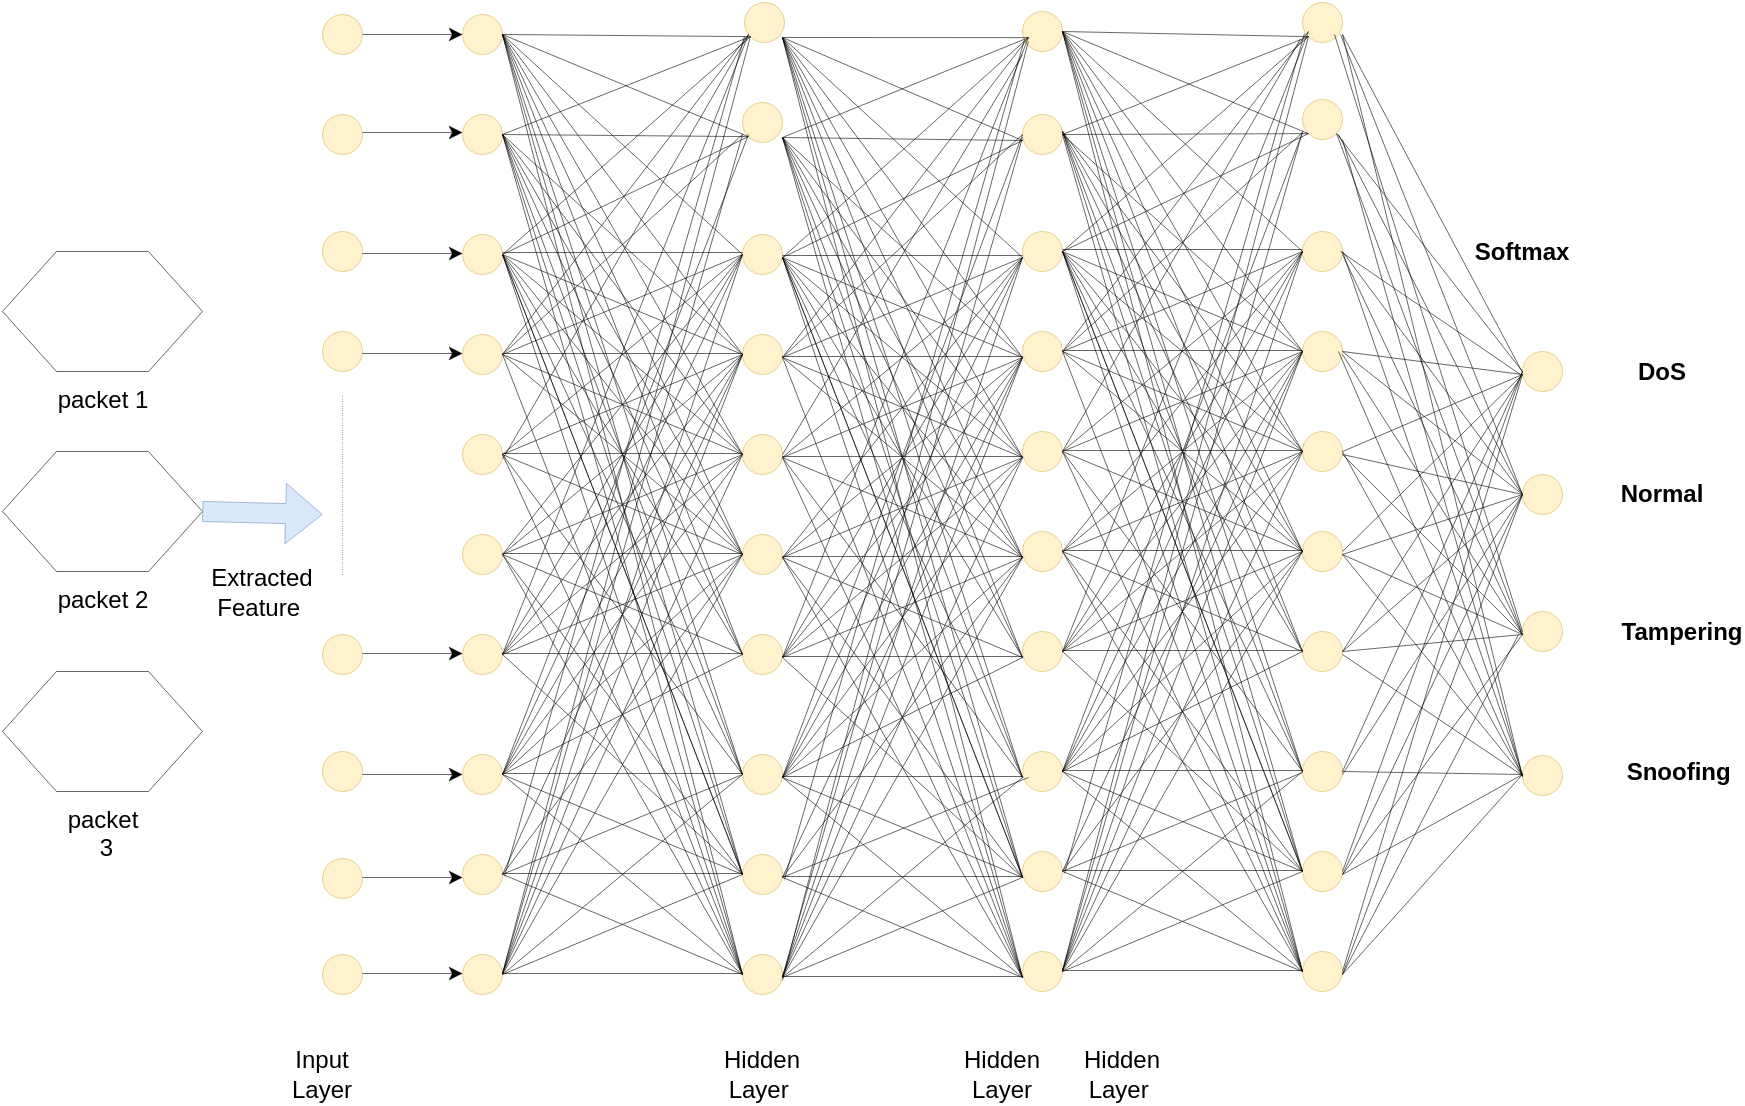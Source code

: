 <mxfile version="14.8.5" type="github">
  <diagram id="SjEjn1CV5snLap1PukSV" name="Page-1">
    <mxGraphModel dx="1597" dy="402" grid="1" gridSize="10" guides="1" tooltips="1" connect="1" arrows="1" fold="1" page="1" pageScale="1" pageWidth="827" pageHeight="1169" math="0" shadow="0">
      <root>
        <mxCell id="0" />
        <mxCell id="1" parent="0" />
        <mxCell id="e1WzZySRsdqQACFZxS4t-1" value="" style="ellipse;whiteSpace=wrap;html=1;aspect=fixed;fillColor=#fff2cc;strokeColor=#d6b656;strokeWidth=0.3;" parent="1" vertex="1">
          <mxGeometry x="301" y="154" width="20" height="20" as="geometry" />
        </mxCell>
        <mxCell id="e1WzZySRsdqQACFZxS4t-2" value="" style="ellipse;whiteSpace=wrap;html=1;aspect=fixed;fillColor=#fff2cc;strokeColor=#d6b656;strokeWidth=0.3;" parent="1" vertex="1">
          <mxGeometry x="300" y="204" width="20" height="20" as="geometry" />
        </mxCell>
        <mxCell id="e1WzZySRsdqQACFZxS4t-3" value="" style="ellipse;whiteSpace=wrap;html=1;aspect=fixed;fillColor=#fff2cc;strokeColor=#d6b656;strokeWidth=0.3;" parent="1" vertex="1">
          <mxGeometry x="300" y="270" width="20" height="20" as="geometry" />
        </mxCell>
        <mxCell id="e1WzZySRsdqQACFZxS4t-4" value="" style="ellipse;whiteSpace=wrap;html=1;aspect=fixed;fillColor=#fff2cc;strokeColor=#d6b656;strokeWidth=0.3;" parent="1" vertex="1">
          <mxGeometry x="300" y="320" width="20" height="20" as="geometry" />
        </mxCell>
        <mxCell id="e1WzZySRsdqQACFZxS4t-8" value="" style="ellipse;whiteSpace=wrap;html=1;aspect=fixed;fillColor=#fff2cc;strokeColor=#d6b656;strokeWidth=0.3;" parent="1" vertex="1">
          <mxGeometry x="300" y="370" width="20" height="20" as="geometry" />
        </mxCell>
        <mxCell id="e1WzZySRsdqQACFZxS4t-9" value="" style="ellipse;whiteSpace=wrap;html=1;aspect=fixed;fillColor=#fff2cc;strokeColor=#d6b656;strokeWidth=0.3;" parent="1" vertex="1">
          <mxGeometry x="300" y="420" width="20" height="20" as="geometry" />
        </mxCell>
        <mxCell id="e1WzZySRsdqQACFZxS4t-10" value="" style="ellipse;whiteSpace=wrap;html=1;aspect=fixed;fillColor=#fff2cc;strokeColor=#d6b656;strokeWidth=0.3;" parent="1" vertex="1">
          <mxGeometry x="300" y="470" width="20" height="20" as="geometry" />
        </mxCell>
        <mxCell id="e1WzZySRsdqQACFZxS4t-11" value="" style="ellipse;whiteSpace=wrap;html=1;aspect=fixed;fillColor=#fff2cc;strokeColor=#d6b656;strokeWidth=0.3;" parent="1" vertex="1">
          <mxGeometry x="300" y="530" width="20" height="20" as="geometry" />
        </mxCell>
        <mxCell id="e1WzZySRsdqQACFZxS4t-12" value="" style="ellipse;whiteSpace=wrap;html=1;aspect=fixed;fillColor=#fff2cc;strokeColor=#d6b656;strokeWidth=0.3;" parent="1" vertex="1">
          <mxGeometry x="300" y="580" width="20" height="20" as="geometry" />
        </mxCell>
        <mxCell id="e1WzZySRsdqQACFZxS4t-13" value="" style="ellipse;whiteSpace=wrap;html=1;aspect=fixed;fillColor=#fff2cc;strokeColor=#d6b656;strokeWidth=0.3;" parent="1" vertex="1">
          <mxGeometry x="300" y="630" width="20" height="20" as="geometry" />
        </mxCell>
        <mxCell id="e1WzZySRsdqQACFZxS4t-46" value="" style="ellipse;whiteSpace=wrap;html=1;aspect=fixed;fillColor=#fff2cc;strokeColor=#d6b656;strokeWidth=0.3;" parent="1" vertex="1">
          <mxGeometry x="690" y="328.5" width="20" height="20" as="geometry" />
        </mxCell>
        <mxCell id="e1WzZySRsdqQACFZxS4t-47" value="" style="ellipse;whiteSpace=wrap;html=1;aspect=fixed;fillColor=#fff2cc;strokeColor=#d6b656;strokeWidth=0.3;" parent="1" vertex="1">
          <mxGeometry x="690" y="390" width="20" height="20" as="geometry" />
        </mxCell>
        <mxCell id="e1WzZySRsdqQACFZxS4t-48" value="" style="ellipse;whiteSpace=wrap;html=1;aspect=fixed;fillColor=#fff2cc;strokeColor=#d6b656;strokeWidth=0.3;" parent="1" vertex="1">
          <mxGeometry x="690" y="458.5" width="20" height="20" as="geometry" />
        </mxCell>
        <mxCell id="e1WzZySRsdqQACFZxS4t-49" value="" style="ellipse;whiteSpace=wrap;html=1;aspect=fixed;fillColor=#fff2cc;strokeColor=#d6b656;strokeWidth=0.3;" parent="1" vertex="1">
          <mxGeometry x="690" y="530.5" width="20" height="20" as="geometry" />
        </mxCell>
        <mxCell id="e1WzZySRsdqQACFZxS4t-50" value="" style="ellipse;whiteSpace=wrap;html=1;aspect=fixed;fillColor=#fff2cc;strokeColor=#d6b656;strokeWidth=0.3;" parent="1" vertex="1">
          <mxGeometry x="160" y="160" width="20" height="20" as="geometry" />
        </mxCell>
        <mxCell id="e1WzZySRsdqQACFZxS4t-51" value="" style="ellipse;whiteSpace=wrap;html=1;aspect=fixed;fillColor=#fff2cc;strokeColor=#d6b656;strokeWidth=0.3;" parent="1" vertex="1">
          <mxGeometry x="160" y="210" width="20" height="20" as="geometry" />
        </mxCell>
        <mxCell id="e1WzZySRsdqQACFZxS4t-52" value="" style="ellipse;whiteSpace=wrap;html=1;aspect=fixed;fillColor=#fff2cc;strokeColor=#d6b656;strokeWidth=0.3;" parent="1" vertex="1">
          <mxGeometry x="160" y="270" width="20" height="20" as="geometry" />
        </mxCell>
        <mxCell id="e1WzZySRsdqQACFZxS4t-53" value="" style="ellipse;whiteSpace=wrap;html=1;aspect=fixed;fillColor=#fff2cc;strokeColor=#d6b656;strokeWidth=0.3;" parent="1" vertex="1">
          <mxGeometry x="160" y="320" width="20" height="20" as="geometry" />
        </mxCell>
        <mxCell id="e1WzZySRsdqQACFZxS4t-54" value="" style="ellipse;whiteSpace=wrap;html=1;aspect=fixed;fillColor=#fff2cc;strokeColor=#d6b656;strokeWidth=0.3;" parent="1" vertex="1">
          <mxGeometry x="160" y="370" width="20" height="20" as="geometry" />
        </mxCell>
        <mxCell id="e1WzZySRsdqQACFZxS4t-55" value="" style="ellipse;whiteSpace=wrap;html=1;aspect=fixed;fillColor=#fff2cc;strokeColor=#d6b656;strokeWidth=0.3;" parent="1" vertex="1">
          <mxGeometry x="160" y="420" width="20" height="20" as="geometry" />
        </mxCell>
        <mxCell id="e1WzZySRsdqQACFZxS4t-56" value="" style="ellipse;whiteSpace=wrap;html=1;aspect=fixed;fillColor=#fff2cc;strokeColor=#d6b656;strokeWidth=0.3;" parent="1" vertex="1">
          <mxGeometry x="160" y="470" width="20" height="20" as="geometry" />
        </mxCell>
        <mxCell id="e1WzZySRsdqQACFZxS4t-57" value="" style="ellipse;whiteSpace=wrap;html=1;aspect=fixed;fillColor=#fff2cc;strokeColor=#d6b656;strokeWidth=0.3;" parent="1" vertex="1">
          <mxGeometry x="160" y="530" width="20" height="20" as="geometry" />
        </mxCell>
        <mxCell id="e1WzZySRsdqQACFZxS4t-58" value="" style="ellipse;whiteSpace=wrap;html=1;aspect=fixed;fillColor=#fff2cc;strokeColor=#d6b656;strokeWidth=0.3;" parent="1" vertex="1">
          <mxGeometry x="160" y="580" width="20" height="20" as="geometry" />
        </mxCell>
        <mxCell id="e1WzZySRsdqQACFZxS4t-59" value="" style="ellipse;whiteSpace=wrap;html=1;aspect=fixed;fillColor=#fff2cc;strokeColor=#d6b656;strokeWidth=0.3;" parent="1" vertex="1">
          <mxGeometry x="160" y="630" width="20" height="20" as="geometry" />
        </mxCell>
        <mxCell id="e1WzZySRsdqQACFZxS4t-60" value="Input Layer&lt;br&gt;" style="text;html=1;strokeColor=none;fillColor=none;align=center;verticalAlign=middle;whiteSpace=wrap;rounded=0;" parent="1" vertex="1">
          <mxGeometry x="70" y="680" width="40" height="20" as="geometry" />
        </mxCell>
        <mxCell id="e1WzZySRsdqQACFZxS4t-61" value="Hidden Layer&amp;nbsp;&lt;br&gt;" style="text;html=1;strokeColor=none;fillColor=none;align=center;verticalAlign=middle;whiteSpace=wrap;rounded=0;strokeWidth=0;" parent="1" vertex="1">
          <mxGeometry x="290" y="680" width="40" height="20" as="geometry" />
        </mxCell>
        <mxCell id="e1WzZySRsdqQACFZxS4t-62" value="Hidden Layer" style="text;html=1;strokeColor=none;fillColor=none;align=center;verticalAlign=middle;whiteSpace=wrap;rounded=0;strokeWidth=0.3;" parent="1" vertex="1">
          <mxGeometry x="410" y="680" width="40" height="20" as="geometry" />
        </mxCell>
        <mxCell id="e1WzZySRsdqQACFZxS4t-63" value="Hidden Layer&amp;nbsp;" style="text;html=1;strokeColor=none;fillColor=none;align=center;verticalAlign=middle;whiteSpace=wrap;rounded=0;strokeWidth=0.3;" parent="1" vertex="1">
          <mxGeometry x="470" y="680" width="40" height="20" as="geometry" />
        </mxCell>
        <mxCell id="e1WzZySRsdqQACFZxS4t-64" value="Softmax" style="text;html=1;strokeColor=none;fillColor=none;align=center;verticalAlign=middle;whiteSpace=wrap;rounded=0;fontStyle=1;strokeWidth=0.3;" parent="1" vertex="1">
          <mxGeometry x="670" y="268.5" width="40" height="20" as="geometry" />
        </mxCell>
        <mxCell id="e1WzZySRsdqQACFZxS4t-65" value="DoS" style="text;html=1;strokeColor=none;fillColor=none;align=center;verticalAlign=middle;whiteSpace=wrap;rounded=0;fontStyle=1;strokeWidth=0.5;" parent="1" vertex="1">
          <mxGeometry x="740" y="328.5" width="40" height="20" as="geometry" />
        </mxCell>
        <mxCell id="e1WzZySRsdqQACFZxS4t-66" value="Normal" style="text;html=1;strokeColor=none;fillColor=none;align=center;verticalAlign=middle;whiteSpace=wrap;rounded=0;fontStyle=1;strokeWidth=0.5;" parent="1" vertex="1">
          <mxGeometry x="740" y="390" width="40" height="20" as="geometry" />
        </mxCell>
        <mxCell id="e1WzZySRsdqQACFZxS4t-67" value="Tampering" style="text;html=1;strokeColor=none;fillColor=none;align=center;verticalAlign=middle;whiteSpace=wrap;rounded=0;fontStyle=1;strokeWidth=0.5;" parent="1" vertex="1">
          <mxGeometry x="750" y="458.5" width="40" height="20" as="geometry" />
        </mxCell>
        <mxCell id="e1WzZySRsdqQACFZxS4t-68" value="Snoofing&amp;nbsp;&lt;br&gt;" style="text;html=1;strokeColor=none;fillColor=none;align=center;verticalAlign=middle;whiteSpace=wrap;rounded=0;fontStyle=1;strokeWidth=0.5;" parent="1" vertex="1">
          <mxGeometry x="750" y="528.5" width="40" height="20" as="geometry" />
        </mxCell>
        <mxCell id="e1WzZySRsdqQACFZxS4t-69" value="" style="endArrow=none;html=1;entryX=0;entryY=1;entryDx=0;entryDy=0;strokeWidth=0.3;" parent="1" target="e1WzZySRsdqQACFZxS4t-1" edge="1">
          <mxGeometry width="50" height="50" relative="1" as="geometry">
            <mxPoint x="180" y="170" as="sourcePoint" />
            <mxPoint x="230" y="120" as="targetPoint" />
          </mxGeometry>
        </mxCell>
        <mxCell id="e1WzZySRsdqQACFZxS4t-71" value="" style="endArrow=none;html=1;entryX=0;entryY=1;entryDx=0;entryDy=0;exitX=1;exitY=0.5;exitDx=0;exitDy=0;strokeWidth=0.3;" parent="1" source="e1WzZySRsdqQACFZxS4t-50" target="e1WzZySRsdqQACFZxS4t-2" edge="1">
          <mxGeometry width="50" height="50" relative="1" as="geometry">
            <mxPoint x="190" y="180" as="sourcePoint" />
            <mxPoint x="310" y="180" as="targetPoint" />
          </mxGeometry>
        </mxCell>
        <mxCell id="e1WzZySRsdqQACFZxS4t-72" value="" style="endArrow=none;html=1;entryX=0;entryY=1;entryDx=0;entryDy=0;exitX=1;exitY=0.5;exitDx=0;exitDy=0;strokeWidth=0.3;" parent="1" source="e1WzZySRsdqQACFZxS4t-51" target="e1WzZySRsdqQACFZxS4t-1" edge="1">
          <mxGeometry width="50" height="50" relative="1" as="geometry">
            <mxPoint x="200" y="190" as="sourcePoint" />
            <mxPoint x="320" y="190" as="targetPoint" />
          </mxGeometry>
        </mxCell>
        <mxCell id="e1WzZySRsdqQACFZxS4t-73" value="" style="endArrow=none;html=1;exitX=1;exitY=0.5;exitDx=0;exitDy=0;strokeWidth=0.3;" parent="1" source="e1WzZySRsdqQACFZxS4t-50" edge="1">
          <mxGeometry width="50" height="50" relative="1" as="geometry">
            <mxPoint x="190" y="170" as="sourcePoint" />
            <mxPoint x="300" y="280" as="targetPoint" />
          </mxGeometry>
        </mxCell>
        <mxCell id="e1WzZySRsdqQACFZxS4t-74" value="" style="endArrow=none;html=1;strokeWidth=0.3;" parent="1" edge="1">
          <mxGeometry width="50" height="50" relative="1" as="geometry">
            <mxPoint x="180" y="170" as="sourcePoint" />
            <mxPoint x="300" y="330" as="targetPoint" />
          </mxGeometry>
        </mxCell>
        <mxCell id="e1WzZySRsdqQACFZxS4t-75" value="" style="endArrow=none;html=1;exitX=1;exitY=0.5;exitDx=0;exitDy=0;strokeWidth=0.3;" parent="1" source="e1WzZySRsdqQACFZxS4t-50" edge="1">
          <mxGeometry width="50" height="50" relative="1" as="geometry">
            <mxPoint x="200" y="190" as="sourcePoint" />
            <mxPoint x="300" y="380" as="targetPoint" />
          </mxGeometry>
        </mxCell>
        <mxCell id="e1WzZySRsdqQACFZxS4t-76" value="" style="endArrow=none;html=1;entryX=0;entryY=0.5;entryDx=0;entryDy=0;strokeWidth=0.3;" parent="1" target="e1WzZySRsdqQACFZxS4t-9" edge="1">
          <mxGeometry width="50" height="50" relative="1" as="geometry">
            <mxPoint x="180" y="170" as="sourcePoint" />
            <mxPoint x="322.929" y="342.929" as="targetPoint" />
          </mxGeometry>
        </mxCell>
        <mxCell id="e1WzZySRsdqQACFZxS4t-77" value="" style="endArrow=none;html=1;entryX=0;entryY=0.5;entryDx=0;entryDy=0;strokeWidth=0.3;" parent="1" target="e1WzZySRsdqQACFZxS4t-10" edge="1">
          <mxGeometry width="50" height="50" relative="1" as="geometry">
            <mxPoint x="180" y="170" as="sourcePoint" />
            <mxPoint x="332.929" y="352.929" as="targetPoint" />
          </mxGeometry>
        </mxCell>
        <mxCell id="e1WzZySRsdqQACFZxS4t-78" value="" style="endArrow=none;html=1;entryX=0;entryY=0.5;entryDx=0;entryDy=0;strokeWidth=0.3;" parent="1" target="e1WzZySRsdqQACFZxS4t-11" edge="1">
          <mxGeometry width="50" height="50" relative="1" as="geometry">
            <mxPoint x="180" y="170" as="sourcePoint" />
            <mxPoint x="342.929" y="362.929" as="targetPoint" />
          </mxGeometry>
        </mxCell>
        <mxCell id="e1WzZySRsdqQACFZxS4t-79" value="" style="endArrow=none;html=1;strokeWidth=0.3;" parent="1" edge="1">
          <mxGeometry width="50" height="50" relative="1" as="geometry">
            <mxPoint x="180" y="170" as="sourcePoint" />
            <mxPoint x="300" y="590" as="targetPoint" />
          </mxGeometry>
        </mxCell>
        <mxCell id="e1WzZySRsdqQACFZxS4t-80" value="" style="endArrow=none;html=1;entryX=0;entryY=0.5;entryDx=0;entryDy=0;strokeWidth=0.3;" parent="1" target="e1WzZySRsdqQACFZxS4t-13" edge="1">
          <mxGeometry width="50" height="50" relative="1" as="geometry">
            <mxPoint x="180" y="170" as="sourcePoint" />
            <mxPoint x="362.929" y="382.929" as="targetPoint" />
          </mxGeometry>
        </mxCell>
        <mxCell id="e1WzZySRsdqQACFZxS4t-81" value="" style="endArrow=none;html=1;entryX=0;entryY=1;entryDx=0;entryDy=0;exitX=1;exitY=0.5;exitDx=0;exitDy=0;strokeWidth=0.3;" parent="1" source="e1WzZySRsdqQACFZxS4t-51" target="e1WzZySRsdqQACFZxS4t-2" edge="1">
          <mxGeometry width="50" height="50" relative="1" as="geometry">
            <mxPoint x="260" y="250" as="sourcePoint" />
            <mxPoint x="372.929" y="392.929" as="targetPoint" />
          </mxGeometry>
        </mxCell>
        <mxCell id="e1WzZySRsdqQACFZxS4t-82" value="" style="endArrow=none;html=1;exitX=1;exitY=0.5;exitDx=0;exitDy=0;strokeWidth=0.3;" parent="1" source="e1WzZySRsdqQACFZxS4t-51" edge="1">
          <mxGeometry width="50" height="50" relative="1" as="geometry">
            <mxPoint x="270" y="260" as="sourcePoint" />
            <mxPoint x="300" y="330" as="targetPoint" />
          </mxGeometry>
        </mxCell>
        <mxCell id="e1WzZySRsdqQACFZxS4t-83" value="" style="endArrow=none;html=1;strokeWidth=0.3;" parent="1" edge="1">
          <mxGeometry width="50" height="50" relative="1" as="geometry">
            <mxPoint x="180" y="220" as="sourcePoint" />
            <mxPoint x="300" y="380" as="targetPoint" />
          </mxGeometry>
        </mxCell>
        <mxCell id="e1WzZySRsdqQACFZxS4t-84" value="" style="endArrow=none;html=1;strokeWidth=0.3;" parent="1" edge="1">
          <mxGeometry width="50" height="50" relative="1" as="geometry">
            <mxPoint x="180" y="220" as="sourcePoint" />
            <mxPoint x="300" y="430" as="targetPoint" />
          </mxGeometry>
        </mxCell>
        <mxCell id="e1WzZySRsdqQACFZxS4t-85" value="" style="endArrow=none;html=1;entryX=0;entryY=0.5;entryDx=0;entryDy=0;strokeWidth=0.3;" parent="1" target="e1WzZySRsdqQACFZxS4t-10" edge="1">
          <mxGeometry width="50" height="50" relative="1" as="geometry">
            <mxPoint x="180" y="220" as="sourcePoint" />
            <mxPoint x="412.929" y="432.929" as="targetPoint" />
          </mxGeometry>
        </mxCell>
        <mxCell id="e1WzZySRsdqQACFZxS4t-86" value="" style="endArrow=none;html=1;strokeWidth=0.3;" parent="1" edge="1">
          <mxGeometry width="50" height="50" relative="1" as="geometry">
            <mxPoint x="180" y="220" as="sourcePoint" />
            <mxPoint x="300" y="540" as="targetPoint" />
          </mxGeometry>
        </mxCell>
        <mxCell id="e1WzZySRsdqQACFZxS4t-87" value="" style="endArrow=none;html=1;strokeWidth=0.3;" parent="1" edge="1">
          <mxGeometry width="50" height="50" relative="1" as="geometry">
            <mxPoint x="180" y="220" as="sourcePoint" />
            <mxPoint x="300" y="590" as="targetPoint" />
          </mxGeometry>
        </mxCell>
        <mxCell id="e1WzZySRsdqQACFZxS4t-88" value="" style="endArrow=none;html=1;exitX=1;exitY=0.5;exitDx=0;exitDy=0;strokeWidth=0.3;" parent="1" source="e1WzZySRsdqQACFZxS4t-51" edge="1">
          <mxGeometry width="50" height="50" relative="1" as="geometry">
            <mxPoint x="330" y="320" as="sourcePoint" />
            <mxPoint x="300" y="640" as="targetPoint" />
          </mxGeometry>
        </mxCell>
        <mxCell id="e1WzZySRsdqQACFZxS4t-95" value="" style="endArrow=none;html=1;entryX=0;entryY=0.5;entryDx=0;entryDy=0;strokeWidth=0.3;" parent="1" edge="1">
          <mxGeometry width="50" height="50" relative="1" as="geometry">
            <mxPoint x="180" y="279" as="sourcePoint" />
            <mxPoint x="300" y="279" as="targetPoint" />
          </mxGeometry>
        </mxCell>
        <mxCell id="e1WzZySRsdqQACFZxS4t-96" value="" style="endArrow=none;html=1;entryX=0;entryY=0.5;entryDx=0;entryDy=0;strokeWidth=0.3;" parent="1" edge="1">
          <mxGeometry width="50" height="50" relative="1" as="geometry">
            <mxPoint x="180" y="329.5" as="sourcePoint" />
            <mxPoint x="300" y="329.5" as="targetPoint" />
          </mxGeometry>
        </mxCell>
        <mxCell id="e1WzZySRsdqQACFZxS4t-97" value="" style="endArrow=none;html=1;entryX=0;entryY=0.5;entryDx=0;entryDy=0;strokeWidth=0.3;" parent="1" edge="1">
          <mxGeometry width="50" height="50" relative="1" as="geometry">
            <mxPoint x="180" y="379.5" as="sourcePoint" />
            <mxPoint x="300" y="379.5" as="targetPoint" />
          </mxGeometry>
        </mxCell>
        <mxCell id="e1WzZySRsdqQACFZxS4t-98" value="" style="endArrow=none;html=1;entryX=0;entryY=0.5;entryDx=0;entryDy=0;strokeWidth=0.3;" parent="1" edge="1">
          <mxGeometry width="50" height="50" relative="1" as="geometry">
            <mxPoint x="180" y="429.5" as="sourcePoint" />
            <mxPoint x="300" y="429.5" as="targetPoint" />
          </mxGeometry>
        </mxCell>
        <mxCell id="e1WzZySRsdqQACFZxS4t-99" value="" style="endArrow=none;html=1;entryX=0;entryY=0.5;entryDx=0;entryDy=0;strokeWidth=0.3;" parent="1" edge="1">
          <mxGeometry width="50" height="50" relative="1" as="geometry">
            <mxPoint x="180" y="479.5" as="sourcePoint" />
            <mxPoint x="300" y="479.5" as="targetPoint" />
          </mxGeometry>
        </mxCell>
        <mxCell id="e1WzZySRsdqQACFZxS4t-100" value="" style="endArrow=none;html=1;entryX=0;entryY=0.5;entryDx=0;entryDy=0;strokeWidth=0.3;" parent="1" edge="1">
          <mxGeometry width="50" height="50" relative="1" as="geometry">
            <mxPoint x="180" y="539.5" as="sourcePoint" />
            <mxPoint x="300" y="539.5" as="targetPoint" />
          </mxGeometry>
        </mxCell>
        <mxCell id="e1WzZySRsdqQACFZxS4t-101" value="" style="endArrow=none;html=1;entryX=0;entryY=0.5;entryDx=0;entryDy=0;strokeWidth=0.3;" parent="1" edge="1">
          <mxGeometry width="50" height="50" relative="1" as="geometry">
            <mxPoint x="180" y="589.5" as="sourcePoint" />
            <mxPoint x="300" y="589.5" as="targetPoint" />
          </mxGeometry>
        </mxCell>
        <mxCell id="e1WzZySRsdqQACFZxS4t-102" value="" style="endArrow=none;html=1;entryX=0;entryY=0.5;entryDx=0;entryDy=0;strokeWidth=0.3;" parent="1" edge="1">
          <mxGeometry width="50" height="50" relative="1" as="geometry">
            <mxPoint x="180" y="639.5" as="sourcePoint" />
            <mxPoint x="300" y="639.5" as="targetPoint" />
          </mxGeometry>
        </mxCell>
        <mxCell id="e1WzZySRsdqQACFZxS4t-106" value="" style="endArrow=none;html=1;exitX=1;exitY=0.5;exitDx=0;exitDy=0;strokeWidth=0.3;" parent="1" source="e1WzZySRsdqQACFZxS4t-53" edge="1">
          <mxGeometry width="50" height="50" relative="1" as="geometry">
            <mxPoint x="190" y="339.5" as="sourcePoint" />
            <mxPoint x="300" y="380" as="targetPoint" />
          </mxGeometry>
        </mxCell>
        <mxCell id="e1WzZySRsdqQACFZxS4t-107" value="" style="endArrow=none;html=1;entryX=0;entryY=0.5;entryDx=0;entryDy=0;strokeWidth=0.3;" parent="1" target="e1WzZySRsdqQACFZxS4t-3" edge="1">
          <mxGeometry width="50" height="50" relative="1" as="geometry">
            <mxPoint x="180" y="330" as="sourcePoint" />
            <mxPoint x="320" y="349.5" as="targetPoint" />
          </mxGeometry>
        </mxCell>
        <mxCell id="e1WzZySRsdqQACFZxS4t-108" value="" style="endArrow=none;html=1;entryX=0;entryY=1;entryDx=0;entryDy=0;strokeWidth=0.3;" parent="1" target="e1WzZySRsdqQACFZxS4t-2" edge="1">
          <mxGeometry width="50" height="50" relative="1" as="geometry">
            <mxPoint x="180" y="280" as="sourcePoint" />
            <mxPoint x="300" y="230" as="targetPoint" />
          </mxGeometry>
        </mxCell>
        <mxCell id="e1WzZySRsdqQACFZxS4t-109" value="" style="endArrow=none;html=1;exitX=0;exitY=0.5;exitDx=0;exitDy=0;entryX=1;entryY=0.5;entryDx=0;entryDy=0;strokeWidth=0.3;" parent="1" source="e1WzZySRsdqQACFZxS4t-8" target="e1WzZySRsdqQACFZxS4t-55" edge="1">
          <mxGeometry width="50" height="50" relative="1" as="geometry">
            <mxPoint x="170" y="130" as="sourcePoint" />
            <mxPoint x="10" y="430" as="targetPoint" />
          </mxGeometry>
        </mxCell>
        <mxCell id="e1WzZySRsdqQACFZxS4t-110" value="" style="endArrow=none;html=1;entryX=0;entryY=0.5;entryDx=0;entryDy=0;exitX=1;exitY=0.5;exitDx=0;exitDy=0;strokeWidth=0.3;" parent="1" source="e1WzZySRsdqQACFZxS4t-54" target="e1WzZySRsdqQACFZxS4t-4" edge="1">
          <mxGeometry width="50" height="50" relative="1" as="geometry">
            <mxPoint x="230" y="379.5" as="sourcePoint" />
            <mxPoint x="350" y="379.5" as="targetPoint" />
          </mxGeometry>
        </mxCell>
        <mxCell id="e1WzZySRsdqQACFZxS4t-111" value="" style="endArrow=none;html=1;exitX=1;exitY=0.5;exitDx=0;exitDy=0;strokeWidth=0.3;" parent="1" source="e1WzZySRsdqQACFZxS4t-55" edge="1">
          <mxGeometry width="50" height="50" relative="1" as="geometry">
            <mxPoint x="240" y="389.5" as="sourcePoint" />
            <mxPoint x="300" y="480" as="targetPoint" />
          </mxGeometry>
        </mxCell>
        <mxCell id="e1WzZySRsdqQACFZxS4t-112" value="" style="endArrow=none;html=1;entryX=1;entryY=0.5;entryDx=0;entryDy=0;strokeWidth=0.3;" parent="1" target="e1WzZySRsdqQACFZxS4t-56" edge="1">
          <mxGeometry width="50" height="50" relative="1" as="geometry">
            <mxPoint x="300" y="590" as="sourcePoint" />
            <mxPoint x="220" y="510" as="targetPoint" />
          </mxGeometry>
        </mxCell>
        <mxCell id="e1WzZySRsdqQACFZxS4t-113" value="" style="endArrow=none;html=1;entryX=0;entryY=0.5;entryDx=0;entryDy=0;strokeWidth=0.3;" parent="1" target="e1WzZySRsdqQACFZxS4t-10" edge="1">
          <mxGeometry width="50" height="50" relative="1" as="geometry">
            <mxPoint x="180" y="540" as="sourcePoint" />
            <mxPoint x="290" y="509.5" as="targetPoint" />
          </mxGeometry>
        </mxCell>
        <mxCell id="e1WzZySRsdqQACFZxS4t-114" value="" style="endArrow=none;html=1;entryX=1;entryY=0.5;entryDx=0;entryDy=0;exitX=0;exitY=0.5;exitDx=0;exitDy=0;strokeWidth=0.3;" parent="1" source="e1WzZySRsdqQACFZxS4t-9" target="e1WzZySRsdqQACFZxS4t-58" edge="1">
          <mxGeometry width="50" height="50" relative="1" as="geometry">
            <mxPoint x="270" y="419.5" as="sourcePoint" />
            <mxPoint x="390" y="419.5" as="targetPoint" />
          </mxGeometry>
        </mxCell>
        <mxCell id="e1WzZySRsdqQACFZxS4t-115" value="" style="endArrow=none;html=1;exitX=1;exitY=0.5;exitDx=0;exitDy=0;strokeWidth=0.3;" parent="1" source="e1WzZySRsdqQACFZxS4t-59" edge="1">
          <mxGeometry width="50" height="50" relative="1" as="geometry">
            <mxPoint x="280" y="429.5" as="sourcePoint" />
            <mxPoint x="300" y="430" as="targetPoint" />
          </mxGeometry>
        </mxCell>
        <mxCell id="e1WzZySRsdqQACFZxS4t-116" value="" style="endArrow=none;html=1;strokeWidth=0.3;" parent="1" edge="1">
          <mxGeometry width="50" height="50" relative="1" as="geometry">
            <mxPoint x="180" y="640" as="sourcePoint" />
            <mxPoint x="300" y="540" as="targetPoint" />
          </mxGeometry>
        </mxCell>
        <mxCell id="e1WzZySRsdqQACFZxS4t-117" value="" style="endArrow=none;html=1;entryX=0;entryY=0.5;entryDx=0;entryDy=0;exitX=1;exitY=0.5;exitDx=0;exitDy=0;strokeWidth=0.3;" parent="1" source="e1WzZySRsdqQACFZxS4t-59" target="e1WzZySRsdqQACFZxS4t-12" edge="1">
          <mxGeometry width="50" height="50" relative="1" as="geometry">
            <mxPoint x="177" y="640" as="sourcePoint" />
            <mxPoint x="420" y="449.5" as="targetPoint" />
          </mxGeometry>
        </mxCell>
        <mxCell id="e1WzZySRsdqQACFZxS4t-118" value="" style="endArrow=none;html=1;entryX=0;entryY=0.5;entryDx=0;entryDy=0;strokeWidth=0.3;" parent="1" target="e1WzZySRsdqQACFZxS4t-9" edge="1">
          <mxGeometry width="50" height="50" relative="1" as="geometry">
            <mxPoint x="180" y="480" as="sourcePoint" />
            <mxPoint x="430" y="459.5" as="targetPoint" />
          </mxGeometry>
        </mxCell>
        <mxCell id="e1WzZySRsdqQACFZxS4t-119" value="" style="endArrow=none;html=1;exitX=1;exitY=0.5;exitDx=0;exitDy=0;strokeWidth=0.3;" parent="1" source="e1WzZySRsdqQACFZxS4t-55" edge="1">
          <mxGeometry width="50" height="50" relative="1" as="geometry">
            <mxPoint x="190" y="430" as="sourcePoint" />
            <mxPoint x="300" y="330" as="targetPoint" />
          </mxGeometry>
        </mxCell>
        <mxCell id="e1WzZySRsdqQACFZxS4t-120" value="" style="endArrow=none;html=1;entryX=0;entryY=0.5;entryDx=0;entryDy=0;strokeWidth=0.3;" parent="1" target="e1WzZySRsdqQACFZxS4t-9" edge="1">
          <mxGeometry width="50" height="50" relative="1" as="geometry">
            <mxPoint x="180" y="380" as="sourcePoint" />
            <mxPoint x="300" y="389" as="targetPoint" />
          </mxGeometry>
        </mxCell>
        <mxCell id="e1WzZySRsdqQACFZxS4t-121" value="" style="endArrow=none;html=1;entryX=0;entryY=0.5;entryDx=0;entryDy=0;strokeWidth=0.3;" parent="1" target="e1WzZySRsdqQACFZxS4t-12" edge="1">
          <mxGeometry width="50" height="50" relative="1" as="geometry">
            <mxPoint x="180" y="540" as="sourcePoint" />
            <mxPoint x="290" y="560" as="targetPoint" />
          </mxGeometry>
        </mxCell>
        <mxCell id="e1WzZySRsdqQACFZxS4t-122" value="" style="endArrow=none;html=1;exitX=1;exitY=0.5;exitDx=0;exitDy=0;strokeWidth=0.3;" parent="1" source="e1WzZySRsdqQACFZxS4t-55" edge="1">
          <mxGeometry width="50" height="50" relative="1" as="geometry">
            <mxPoint x="20" y="419" as="sourcePoint" />
            <mxPoint x="300" y="280" as="targetPoint" />
          </mxGeometry>
        </mxCell>
        <mxCell id="e1WzZySRsdqQACFZxS4t-123" value="" style="endArrow=none;html=1;strokeWidth=0.3;" parent="1" edge="1">
          <mxGeometry width="50" height="50" relative="1" as="geometry">
            <mxPoint x="180" y="540" as="sourcePoint" />
            <mxPoint x="300" y="430" as="targetPoint" />
          </mxGeometry>
        </mxCell>
        <mxCell id="e1WzZySRsdqQACFZxS4t-124" value="" style="endArrow=none;html=1;entryX=0;entryY=0.5;entryDx=0;entryDy=0;strokeWidth=0.3;" parent="1" target="e1WzZySRsdqQACFZxS4t-8" edge="1">
          <mxGeometry width="50" height="50" relative="1" as="geometry">
            <mxPoint x="180" y="639.5" as="sourcePoint" />
            <mxPoint x="300" y="639.5" as="targetPoint" />
          </mxGeometry>
        </mxCell>
        <mxCell id="e1WzZySRsdqQACFZxS4t-125" value="" style="endArrow=none;html=1;strokeWidth=0.3;" parent="1" edge="1">
          <mxGeometry width="50" height="50" relative="1" as="geometry">
            <mxPoint x="180" y="639.5" as="sourcePoint" />
            <mxPoint x="300" y="330" as="targetPoint" />
          </mxGeometry>
        </mxCell>
        <mxCell id="e1WzZySRsdqQACFZxS4t-126" value="" style="endArrow=none;html=1;entryX=0;entryY=0.5;entryDx=0;entryDy=0;strokeWidth=0.3;" parent="1" target="e1WzZySRsdqQACFZxS4t-3" edge="1">
          <mxGeometry width="50" height="50" relative="1" as="geometry">
            <mxPoint x="180" y="639.5" as="sourcePoint" />
            <mxPoint x="300" y="639.5" as="targetPoint" />
          </mxGeometry>
        </mxCell>
        <mxCell id="e1WzZySRsdqQACFZxS4t-127" value="" style="endArrow=none;html=1;strokeWidth=0.3;" parent="1" edge="1">
          <mxGeometry width="50" height="50" relative="1" as="geometry">
            <mxPoint x="180" y="639.5" as="sourcePoint" />
            <mxPoint x="300" y="220" as="targetPoint" />
          </mxGeometry>
        </mxCell>
        <mxCell id="e1WzZySRsdqQACFZxS4t-128" value="" style="endArrow=none;html=1;entryX=0;entryY=1;entryDx=0;entryDy=0;strokeWidth=0.3;" parent="1" target="e1WzZySRsdqQACFZxS4t-1" edge="1">
          <mxGeometry width="50" height="50" relative="1" as="geometry">
            <mxPoint x="180" y="639.5" as="sourcePoint" />
            <mxPoint x="300" y="639.5" as="targetPoint" />
          </mxGeometry>
        </mxCell>
        <mxCell id="e1WzZySRsdqQACFZxS4t-129" value="" style="endArrow=none;html=1;exitX=1;exitY=0.5;exitDx=0;exitDy=0;entryX=0;entryY=1;entryDx=0;entryDy=0;strokeWidth=0.3;" parent="1" source="e1WzZySRsdqQACFZxS4t-52" target="e1WzZySRsdqQACFZxS4t-1" edge="1">
          <mxGeometry width="50" height="50" relative="1" as="geometry">
            <mxPoint x="190" y="230" as="sourcePoint" />
            <mxPoint x="300" y="180" as="targetPoint" />
          </mxGeometry>
        </mxCell>
        <mxCell id="e1WzZySRsdqQACFZxS4t-130" value="" style="endArrow=none;html=1;exitX=1;exitY=0.5;exitDx=0;exitDy=0;strokeWidth=0.3;" parent="1" source="e1WzZySRsdqQACFZxS4t-52" edge="1">
          <mxGeometry width="50" height="50" relative="1" as="geometry">
            <mxPoint x="200" y="240" as="sourcePoint" />
            <mxPoint x="300" y="330" as="targetPoint" />
          </mxGeometry>
        </mxCell>
        <mxCell id="e1WzZySRsdqQACFZxS4t-131" value="" style="endArrow=none;html=1;exitX=1;exitY=0.5;exitDx=0;exitDy=0;strokeWidth=0.3;" parent="1" source="e1WzZySRsdqQACFZxS4t-53" edge="1">
          <mxGeometry width="50" height="50" relative="1" as="geometry">
            <mxPoint x="177.07" y="329.93" as="sourcePoint" />
            <mxPoint x="300" y="220" as="targetPoint" />
          </mxGeometry>
        </mxCell>
        <mxCell id="e1WzZySRsdqQACFZxS4t-132" value="" style="endArrow=none;html=1;exitX=1;exitY=0.5;exitDx=0;exitDy=0;strokeWidth=0.3;" parent="1" edge="1">
          <mxGeometry width="50" height="50" relative="1" as="geometry">
            <mxPoint x="180" y="329.93" as="sourcePoint" />
            <mxPoint x="303" y="170" as="targetPoint" />
          </mxGeometry>
        </mxCell>
        <mxCell id="e1WzZySRsdqQACFZxS4t-133" value="" style="endArrow=none;html=1;entryX=0;entryY=0.5;entryDx=0;entryDy=0;exitX=1;exitY=0.5;exitDx=0;exitDy=0;strokeWidth=0.3;" parent="1" target="e1WzZySRsdqQACFZxS4t-9" edge="1">
          <mxGeometry width="50" height="50" relative="1" as="geometry">
            <mxPoint x="180" y="329.93" as="sourcePoint" />
            <mxPoint x="302.929" y="280.001" as="targetPoint" />
          </mxGeometry>
        </mxCell>
        <mxCell id="e1WzZySRsdqQACFZxS4t-134" value="" style="endArrow=none;html=1;exitX=1;exitY=0.5;exitDx=0;exitDy=0;strokeWidth=0.3;" parent="1" source="e1WzZySRsdqQACFZxS4t-52" edge="1">
          <mxGeometry width="50" height="50" relative="1" as="geometry">
            <mxPoint x="177.07" y="309.93" as="sourcePoint" />
            <mxPoint x="300" y="380" as="targetPoint" />
          </mxGeometry>
        </mxCell>
        <mxCell id="e1WzZySRsdqQACFZxS4t-135" value="" style="endArrow=none;html=1;entryX=0;entryY=0.5;entryDx=0;entryDy=0;exitX=1;exitY=0.5;exitDx=0;exitDy=0;strokeWidth=0.3;" parent="1" target="e1WzZySRsdqQACFZxS4t-9" edge="1">
          <mxGeometry width="50" height="50" relative="1" as="geometry">
            <mxPoint x="180" y="280" as="sourcePoint" />
            <mxPoint x="302.929" y="230.071" as="targetPoint" />
          </mxGeometry>
        </mxCell>
        <mxCell id="e1WzZySRsdqQACFZxS4t-136" value="" style="endArrow=none;html=1;strokeWidth=0.3;" parent="1" edge="1">
          <mxGeometry width="50" height="50" relative="1" as="geometry">
            <mxPoint x="180" y="280" as="sourcePoint" />
            <mxPoint x="300" y="480" as="targetPoint" />
          </mxGeometry>
        </mxCell>
        <mxCell id="e1WzZySRsdqQACFZxS4t-137" value="" style="endArrow=none;html=1;strokeWidth=0.3;" parent="1" edge="1">
          <mxGeometry width="50" height="50" relative="1" as="geometry">
            <mxPoint x="180" y="280" as="sourcePoint" />
            <mxPoint x="300" y="540" as="targetPoint" />
          </mxGeometry>
        </mxCell>
        <mxCell id="e1WzZySRsdqQACFZxS4t-138" value="" style="endArrow=none;html=1;entryX=0;entryY=0.5;entryDx=0;entryDy=0;exitX=1;exitY=0.5;exitDx=0;exitDy=0;strokeWidth=0.3;" parent="1" target="e1WzZySRsdqQACFZxS4t-12" edge="1">
          <mxGeometry width="50" height="50" relative="1" as="geometry">
            <mxPoint x="180" y="280" as="sourcePoint" />
            <mxPoint x="302.929" y="230.071" as="targetPoint" />
          </mxGeometry>
        </mxCell>
        <mxCell id="e1WzZySRsdqQACFZxS4t-139" value="" style="endArrow=none;html=1;entryX=0;entryY=0.5;entryDx=0;entryDy=0;exitX=1;exitY=0.5;exitDx=0;exitDy=0;strokeWidth=0.3;" parent="1" target="e1WzZySRsdqQACFZxS4t-12" edge="1">
          <mxGeometry width="50" height="50" relative="1" as="geometry">
            <mxPoint x="180" y="280" as="sourcePoint" />
            <mxPoint x="302.929" y="230.071" as="targetPoint" />
          </mxGeometry>
        </mxCell>
        <mxCell id="e1WzZySRsdqQACFZxS4t-140" value="" style="endArrow=none;html=1;entryX=0;entryY=0.5;entryDx=0;entryDy=0;exitX=1;exitY=0.5;exitDx=0;exitDy=0;strokeWidth=0.3;" parent="1" target="e1WzZySRsdqQACFZxS4t-13" edge="1">
          <mxGeometry width="50" height="50" relative="1" as="geometry">
            <mxPoint x="180" y="280" as="sourcePoint" />
            <mxPoint x="302.929" y="230.071" as="targetPoint" />
          </mxGeometry>
        </mxCell>
        <mxCell id="e1WzZySRsdqQACFZxS4t-141" value="" style="endArrow=none;html=1;exitX=1;exitY=0.5;exitDx=0;exitDy=0;strokeWidth=0.3;" parent="1" edge="1">
          <mxGeometry width="50" height="50" relative="1" as="geometry">
            <mxPoint x="180" y="329.93" as="sourcePoint" />
            <mxPoint x="300" y="640" as="targetPoint" />
          </mxGeometry>
        </mxCell>
        <mxCell id="e1WzZySRsdqQACFZxS4t-142" value="" style="endArrow=none;html=1;exitX=1;exitY=0.5;exitDx=0;exitDy=0;strokeWidth=0.3;" parent="1" edge="1">
          <mxGeometry width="50" height="50" relative="1" as="geometry">
            <mxPoint x="180" y="379.93" as="sourcePoint" />
            <mxPoint x="300" y="280" as="targetPoint" />
          </mxGeometry>
        </mxCell>
        <mxCell id="e1WzZySRsdqQACFZxS4t-143" value="" style="endArrow=none;html=1;strokeWidth=0.3;" parent="1" edge="1">
          <mxGeometry width="50" height="50" relative="1" as="geometry">
            <mxPoint x="180" y="430" as="sourcePoint" />
            <mxPoint x="300" y="590" as="targetPoint" />
          </mxGeometry>
        </mxCell>
        <mxCell id="e1WzZySRsdqQACFZxS4t-144" value="" style="endArrow=none;html=1;strokeWidth=0.3;" parent="1" edge="1">
          <mxGeometry width="50" height="50" relative="1" as="geometry">
            <mxPoint x="180" y="380" as="sourcePoint" />
            <mxPoint x="300" y="540" as="targetPoint" />
          </mxGeometry>
        </mxCell>
        <mxCell id="e1WzZySRsdqQACFZxS4t-145" value="" style="endArrow=none;html=1;entryX=0;entryY=0.5;entryDx=0;entryDy=0;strokeWidth=0.3;" parent="1" target="e1WzZySRsdqQACFZxS4t-13" edge="1">
          <mxGeometry width="50" height="50" relative="1" as="geometry">
            <mxPoint x="180" y="380" as="sourcePoint" />
            <mxPoint x="302.929" y="340.001" as="targetPoint" />
          </mxGeometry>
        </mxCell>
        <mxCell id="e1WzZySRsdqQACFZxS4t-146" value="" style="endArrow=none;html=1;entryX=0;entryY=0.5;entryDx=0;entryDy=0;exitX=1;exitY=0.5;exitDx=0;exitDy=0;strokeWidth=0.3;" parent="1" target="e1WzZySRsdqQACFZxS4t-13" edge="1">
          <mxGeometry width="50" height="50" relative="1" as="geometry">
            <mxPoint x="180" y="429.93" as="sourcePoint" />
            <mxPoint x="302.929" y="380.001" as="targetPoint" />
          </mxGeometry>
        </mxCell>
        <mxCell id="e1WzZySRsdqQACFZxS4t-147" value="" style="endArrow=none;html=1;entryX=0;entryY=0.5;entryDx=0;entryDy=0;strokeWidth=0.3;" parent="1" target="e1WzZySRsdqQACFZxS4t-8" edge="1">
          <mxGeometry width="50" height="50" relative="1" as="geometry">
            <mxPoint x="180" y="480" as="sourcePoint" />
            <mxPoint x="300" y="390" as="targetPoint" />
          </mxGeometry>
        </mxCell>
        <mxCell id="e1WzZySRsdqQACFZxS4t-148" value="" style="endArrow=none;html=1;strokeWidth=0.3;" parent="1" edge="1">
          <mxGeometry width="50" height="50" relative="1" as="geometry">
            <mxPoint x="180" y="480" as="sourcePoint" />
            <mxPoint x="300" y="330" as="targetPoint" />
          </mxGeometry>
        </mxCell>
        <mxCell id="e1WzZySRsdqQACFZxS4t-149" value="" style="endArrow=none;html=1;entryX=0;entryY=0.5;entryDx=0;entryDy=0;exitX=1;exitY=0.5;exitDx=0;exitDy=0;strokeWidth=0.3;" parent="1" target="e1WzZySRsdqQACFZxS4t-3" edge="1">
          <mxGeometry width="50" height="50" relative="1" as="geometry">
            <mxPoint x="180" y="479.93" as="sourcePoint" />
            <mxPoint x="302.929" y="430.001" as="targetPoint" />
          </mxGeometry>
        </mxCell>
        <mxCell id="e1WzZySRsdqQACFZxS4t-150" value="" style="endArrow=none;html=1;exitX=1;exitY=0.5;exitDx=0;exitDy=0;strokeWidth=0.3;" parent="1" edge="1">
          <mxGeometry width="50" height="50" relative="1" as="geometry">
            <mxPoint x="180" y="479.93" as="sourcePoint" />
            <mxPoint x="303" y="170" as="targetPoint" />
          </mxGeometry>
        </mxCell>
        <mxCell id="e1WzZySRsdqQACFZxS4t-151" value="" style="endArrow=none;html=1;exitX=1;exitY=0.5;exitDx=0;exitDy=0;strokeWidth=0.3;" parent="1" edge="1">
          <mxGeometry width="50" height="50" relative="1" as="geometry">
            <mxPoint x="180" y="539.93" as="sourcePoint" />
            <mxPoint x="300" y="380" as="targetPoint" />
          </mxGeometry>
        </mxCell>
        <mxCell id="e1WzZySRsdqQACFZxS4t-152" value="" style="endArrow=none;html=1;entryX=0;entryY=0.5;entryDx=0;entryDy=0;exitX=1;exitY=0.5;exitDx=0;exitDy=0;strokeWidth=0.3;" parent="1" target="e1WzZySRsdqQACFZxS4t-13" edge="1">
          <mxGeometry width="50" height="50" relative="1" as="geometry">
            <mxPoint x="180" y="539.93" as="sourcePoint" />
            <mxPoint x="302.929" y="490.001" as="targetPoint" />
          </mxGeometry>
        </mxCell>
        <mxCell id="e1WzZySRsdqQACFZxS4t-153" value="" style="endArrow=none;html=1;exitX=1;exitY=0.5;exitDx=0;exitDy=0;strokeWidth=0.3;" parent="1" edge="1">
          <mxGeometry width="50" height="50" relative="1" as="geometry">
            <mxPoint x="180" y="589.93" as="sourcePoint" />
            <mxPoint x="300" y="330" as="targetPoint" />
          </mxGeometry>
        </mxCell>
        <mxCell id="e1WzZySRsdqQACFZxS4t-154" value="" style="endArrow=none;html=1;entryX=0;entryY=0.5;entryDx=0;entryDy=0;exitX=1;exitY=0.5;exitDx=0;exitDy=0;strokeWidth=0.3;" parent="1" target="e1WzZySRsdqQACFZxS4t-13" edge="1">
          <mxGeometry width="50" height="50" relative="1" as="geometry">
            <mxPoint x="180" y="589.93" as="sourcePoint" />
            <mxPoint x="302.929" y="540.001" as="targetPoint" />
          </mxGeometry>
        </mxCell>
        <mxCell id="e1WzZySRsdqQACFZxS4t-155" value="" style="endArrow=none;html=1;exitX=1;exitY=0.5;exitDx=0;exitDy=0;strokeWidth=0.3;" parent="1" edge="1">
          <mxGeometry width="50" height="50" relative="1" as="geometry">
            <mxPoint x="180" y="589.93" as="sourcePoint" />
            <mxPoint x="300" y="540" as="targetPoint" />
          </mxGeometry>
        </mxCell>
        <mxCell id="e1WzZySRsdqQACFZxS4t-156" value="" style="endArrow=none;html=1;exitX=1;exitY=0.5;exitDx=0;exitDy=0;strokeWidth=0.3;" parent="1" edge="1">
          <mxGeometry width="50" height="50" relative="1" as="geometry">
            <mxPoint x="181" y="590.93" as="sourcePoint" />
            <mxPoint x="301" y="171" as="targetPoint" />
          </mxGeometry>
        </mxCell>
        <mxCell id="e1WzZySRsdqQACFZxS4t-157" value="" style="endArrow=none;html=1;exitX=1;exitY=0.5;exitDx=0;exitDy=0;strokeWidth=0.3;" parent="1" edge="1">
          <mxGeometry width="50" height="50" relative="1" as="geometry">
            <mxPoint x="180" y="539.93" as="sourcePoint" />
            <mxPoint x="300" y="330" as="targetPoint" />
          </mxGeometry>
        </mxCell>
        <mxCell id="e1WzZySRsdqQACFZxS4t-158" value="" style="endArrow=none;html=1;exitX=1;exitY=0.5;exitDx=0;exitDy=0;strokeWidth=0.3;" parent="1" edge="1">
          <mxGeometry width="50" height="50" relative="1" as="geometry">
            <mxPoint x="180" y="539.93" as="sourcePoint" />
            <mxPoint x="300" y="280" as="targetPoint" />
          </mxGeometry>
        </mxCell>
        <mxCell id="e1WzZySRsdqQACFZxS4t-159" value="" style="endArrow=none;html=1;exitX=1;exitY=0.5;exitDx=0;exitDy=0;strokeWidth=0.3;" parent="1" edge="1">
          <mxGeometry width="50" height="50" relative="1" as="geometry">
            <mxPoint x="180" y="539.93" as="sourcePoint" />
            <mxPoint x="303" y="220" as="targetPoint" />
          </mxGeometry>
        </mxCell>
        <mxCell id="e1WzZySRsdqQACFZxS4t-160" value="" style="ellipse;whiteSpace=wrap;html=1;aspect=fixed;fillColor=#fff2cc;strokeColor=#d6b656;strokeWidth=0.3;" parent="1" vertex="1">
          <mxGeometry x="580" y="154" width="20" height="20" as="geometry" />
        </mxCell>
        <mxCell id="e1WzZySRsdqQACFZxS4t-161" value="" style="ellipse;whiteSpace=wrap;html=1;aspect=fixed;fillColor=#fff2cc;strokeColor=#d6b656;strokeWidth=0.3;" parent="1" vertex="1">
          <mxGeometry x="580" y="202.5" width="20" height="20" as="geometry" />
        </mxCell>
        <mxCell id="e1WzZySRsdqQACFZxS4t-162" value="" style="ellipse;whiteSpace=wrap;html=1;aspect=fixed;fillColor=#fff2cc;strokeColor=#d6b656;strokeWidth=0.3;" parent="1" vertex="1">
          <mxGeometry x="580" y="268.5" width="20" height="20" as="geometry" />
        </mxCell>
        <mxCell id="e1WzZySRsdqQACFZxS4t-163" value="" style="ellipse;whiteSpace=wrap;html=1;aspect=fixed;fillColor=#fff2cc;strokeColor=#d6b656;strokeWidth=0.3;" parent="1" vertex="1">
          <mxGeometry x="580" y="318.5" width="20" height="20" as="geometry" />
        </mxCell>
        <mxCell id="e1WzZySRsdqQACFZxS4t-164" value="" style="ellipse;whiteSpace=wrap;html=1;aspect=fixed;fillColor=#fff2cc;strokeColor=#d6b656;strokeWidth=0.3;" parent="1" vertex="1">
          <mxGeometry x="580" y="368.5" width="20" height="20" as="geometry" />
        </mxCell>
        <mxCell id="e1WzZySRsdqQACFZxS4t-165" value="" style="ellipse;whiteSpace=wrap;html=1;aspect=fixed;fillColor=#fff2cc;strokeColor=#d6b656;strokeWidth=0.3;" parent="1" vertex="1">
          <mxGeometry x="580" y="418.5" width="20" height="20" as="geometry" />
        </mxCell>
        <mxCell id="e1WzZySRsdqQACFZxS4t-166" value="" style="ellipse;whiteSpace=wrap;html=1;aspect=fixed;fillColor=#fff2cc;strokeColor=#d6b656;strokeWidth=0.3;" parent="1" vertex="1">
          <mxGeometry x="580" y="468.5" width="20" height="20" as="geometry" />
        </mxCell>
        <mxCell id="e1WzZySRsdqQACFZxS4t-167" value="" style="ellipse;whiteSpace=wrap;html=1;aspect=fixed;fillColor=#fff2cc;strokeColor=#d6b656;strokeWidth=0.3;" parent="1" vertex="1">
          <mxGeometry x="580" y="528.5" width="20" height="20" as="geometry" />
        </mxCell>
        <mxCell id="e1WzZySRsdqQACFZxS4t-168" value="" style="ellipse;whiteSpace=wrap;html=1;aspect=fixed;fillColor=#fff2cc;strokeColor=#d6b656;strokeWidth=0.3;" parent="1" vertex="1">
          <mxGeometry x="580" y="578.5" width="20" height="20" as="geometry" />
        </mxCell>
        <mxCell id="e1WzZySRsdqQACFZxS4t-169" value="" style="ellipse;whiteSpace=wrap;html=1;aspect=fixed;fillColor=#fff2cc;strokeColor=#d6b656;strokeWidth=0.3;" parent="1" vertex="1">
          <mxGeometry x="580" y="628.5" width="20" height="20" as="geometry" />
        </mxCell>
        <mxCell id="e1WzZySRsdqQACFZxS4t-170" value="" style="ellipse;whiteSpace=wrap;html=1;aspect=fixed;fillColor=#fff2cc;strokeColor=#d6b656;strokeWidth=0.3;" parent="1" vertex="1">
          <mxGeometry x="440" y="158.5" width="20" height="20" as="geometry" />
        </mxCell>
        <mxCell id="e1WzZySRsdqQACFZxS4t-171" value="" style="ellipse;whiteSpace=wrap;html=1;aspect=fixed;fillColor=#fff2cc;strokeColor=#d6b656;strokeWidth=0.3;" parent="1" vertex="1">
          <mxGeometry x="440" y="210" width="20" height="20" as="geometry" />
        </mxCell>
        <mxCell id="e1WzZySRsdqQACFZxS4t-172" value="" style="ellipse;whiteSpace=wrap;html=1;aspect=fixed;fillColor=#fff2cc;strokeColor=#d6b656;strokeWidth=0.3;" parent="1" vertex="1">
          <mxGeometry x="440" y="268.5" width="20" height="20" as="geometry" />
        </mxCell>
        <mxCell id="e1WzZySRsdqQACFZxS4t-173" value="" style="ellipse;whiteSpace=wrap;html=1;aspect=fixed;fillColor=#fff2cc;strokeColor=#d6b656;strokeWidth=0.3;" parent="1" vertex="1">
          <mxGeometry x="440" y="318.5" width="20" height="20" as="geometry" />
        </mxCell>
        <mxCell id="e1WzZySRsdqQACFZxS4t-174" value="" style="ellipse;whiteSpace=wrap;html=1;aspect=fixed;fillColor=#fff2cc;strokeColor=#d6b656;strokeWidth=0.3;" parent="1" vertex="1">
          <mxGeometry x="440" y="368.5" width="20" height="20" as="geometry" />
        </mxCell>
        <mxCell id="e1WzZySRsdqQACFZxS4t-175" value="" style="ellipse;whiteSpace=wrap;html=1;aspect=fixed;fillColor=#fff2cc;strokeColor=#d6b656;strokeWidth=0.3;" parent="1" vertex="1">
          <mxGeometry x="440" y="418.5" width="20" height="20" as="geometry" />
        </mxCell>
        <mxCell id="e1WzZySRsdqQACFZxS4t-176" value="" style="ellipse;whiteSpace=wrap;html=1;aspect=fixed;fillColor=#fff2cc;strokeColor=#d6b656;strokeWidth=0.3;" parent="1" vertex="1">
          <mxGeometry x="440" y="468.5" width="20" height="20" as="geometry" />
        </mxCell>
        <mxCell id="e1WzZySRsdqQACFZxS4t-177" value="" style="ellipse;whiteSpace=wrap;html=1;aspect=fixed;fillColor=#fff2cc;strokeColor=#d6b656;strokeWidth=0.3;" parent="1" vertex="1">
          <mxGeometry x="440" y="528.5" width="20" height="20" as="geometry" />
        </mxCell>
        <mxCell id="e1WzZySRsdqQACFZxS4t-178" value="" style="ellipse;whiteSpace=wrap;html=1;aspect=fixed;fillColor=#fff2cc;strokeColor=#d6b656;strokeWidth=0.3;" parent="1" vertex="1">
          <mxGeometry x="440" y="578.5" width="20" height="20" as="geometry" />
        </mxCell>
        <mxCell id="e1WzZySRsdqQACFZxS4t-179" value="" style="ellipse;whiteSpace=wrap;html=1;aspect=fixed;fillColor=#fff2cc;strokeColor=#d6b656;strokeWidth=0.3;" parent="1" vertex="1">
          <mxGeometry x="440" y="628.5" width="20" height="20" as="geometry" />
        </mxCell>
        <mxCell id="e1WzZySRsdqQACFZxS4t-180" value="" style="endArrow=none;html=1;entryX=0;entryY=1;entryDx=0;entryDy=0;strokeWidth=0.3;" parent="1" target="e1WzZySRsdqQACFZxS4t-160" edge="1">
          <mxGeometry width="50" height="50" relative="1" as="geometry">
            <mxPoint x="460" y="168.5" as="sourcePoint" />
            <mxPoint x="510" y="118.5" as="targetPoint" />
          </mxGeometry>
        </mxCell>
        <mxCell id="e1WzZySRsdqQACFZxS4t-181" value="" style="endArrow=none;html=1;entryX=0;entryY=1;entryDx=0;entryDy=0;exitX=1;exitY=0.5;exitDx=0;exitDy=0;strokeWidth=0.3;" parent="1" source="e1WzZySRsdqQACFZxS4t-170" target="e1WzZySRsdqQACFZxS4t-161" edge="1">
          <mxGeometry width="50" height="50" relative="1" as="geometry">
            <mxPoint x="470" y="178.5" as="sourcePoint" />
            <mxPoint x="590" y="178.5" as="targetPoint" />
          </mxGeometry>
        </mxCell>
        <mxCell id="e1WzZySRsdqQACFZxS4t-182" value="" style="endArrow=none;html=1;entryX=0;entryY=1;entryDx=0;entryDy=0;exitX=1;exitY=0.5;exitDx=0;exitDy=0;strokeWidth=0.3;" parent="1" source="e1WzZySRsdqQACFZxS4t-171" target="e1WzZySRsdqQACFZxS4t-160" edge="1">
          <mxGeometry width="50" height="50" relative="1" as="geometry">
            <mxPoint x="480" y="188.5" as="sourcePoint" />
            <mxPoint x="600" y="188.5" as="targetPoint" />
          </mxGeometry>
        </mxCell>
        <mxCell id="e1WzZySRsdqQACFZxS4t-183" value="" style="endArrow=none;html=1;exitX=1;exitY=0.5;exitDx=0;exitDy=0;strokeWidth=0.3;" parent="1" source="e1WzZySRsdqQACFZxS4t-170" edge="1">
          <mxGeometry width="50" height="50" relative="1" as="geometry">
            <mxPoint x="470" y="168.5" as="sourcePoint" />
            <mxPoint x="580" y="278.5" as="targetPoint" />
          </mxGeometry>
        </mxCell>
        <mxCell id="e1WzZySRsdqQACFZxS4t-184" value="" style="endArrow=none;html=1;strokeWidth=0.3;" parent="1" edge="1">
          <mxGeometry width="50" height="50" relative="1" as="geometry">
            <mxPoint x="460" y="168.5" as="sourcePoint" />
            <mxPoint x="580" y="328.5" as="targetPoint" />
          </mxGeometry>
        </mxCell>
        <mxCell id="e1WzZySRsdqQACFZxS4t-185" value="" style="endArrow=none;html=1;exitX=1;exitY=0.5;exitDx=0;exitDy=0;strokeWidth=0.3;" parent="1" source="e1WzZySRsdqQACFZxS4t-170" edge="1">
          <mxGeometry width="50" height="50" relative="1" as="geometry">
            <mxPoint x="480" y="188.5" as="sourcePoint" />
            <mxPoint x="580" y="378.5" as="targetPoint" />
          </mxGeometry>
        </mxCell>
        <mxCell id="e1WzZySRsdqQACFZxS4t-186" value="" style="endArrow=none;html=1;entryX=0;entryY=0.5;entryDx=0;entryDy=0;strokeWidth=0.3;" parent="1" target="e1WzZySRsdqQACFZxS4t-165" edge="1">
          <mxGeometry width="50" height="50" relative="1" as="geometry">
            <mxPoint x="460" y="168.5" as="sourcePoint" />
            <mxPoint x="602.929" y="341.429" as="targetPoint" />
          </mxGeometry>
        </mxCell>
        <mxCell id="e1WzZySRsdqQACFZxS4t-187" value="" style="endArrow=none;html=1;entryX=0;entryY=0.5;entryDx=0;entryDy=0;strokeWidth=0.3;" parent="1" target="e1WzZySRsdqQACFZxS4t-166" edge="1">
          <mxGeometry width="50" height="50" relative="1" as="geometry">
            <mxPoint x="460" y="168.5" as="sourcePoint" />
            <mxPoint x="612.929" y="351.429" as="targetPoint" />
          </mxGeometry>
        </mxCell>
        <mxCell id="e1WzZySRsdqQACFZxS4t-188" value="" style="endArrow=none;html=1;entryX=0;entryY=0.5;entryDx=0;entryDy=0;strokeWidth=0.3;" parent="1" target="e1WzZySRsdqQACFZxS4t-167" edge="1">
          <mxGeometry width="50" height="50" relative="1" as="geometry">
            <mxPoint x="460" y="168.5" as="sourcePoint" />
            <mxPoint x="622.929" y="361.429" as="targetPoint" />
          </mxGeometry>
        </mxCell>
        <mxCell id="e1WzZySRsdqQACFZxS4t-189" value="" style="endArrow=none;html=1;strokeWidth=0.3;" parent="1" edge="1">
          <mxGeometry width="50" height="50" relative="1" as="geometry">
            <mxPoint x="460" y="168.5" as="sourcePoint" />
            <mxPoint x="580" y="588.5" as="targetPoint" />
          </mxGeometry>
        </mxCell>
        <mxCell id="e1WzZySRsdqQACFZxS4t-190" value="" style="endArrow=none;html=1;entryX=0;entryY=0.5;entryDx=0;entryDy=0;strokeWidth=0.3;" parent="1" target="e1WzZySRsdqQACFZxS4t-169" edge="1">
          <mxGeometry width="50" height="50" relative="1" as="geometry">
            <mxPoint x="460" y="168.5" as="sourcePoint" />
            <mxPoint x="642.929" y="381.429" as="targetPoint" />
          </mxGeometry>
        </mxCell>
        <mxCell id="e1WzZySRsdqQACFZxS4t-191" value="" style="endArrow=none;html=1;entryX=0;entryY=1;entryDx=0;entryDy=0;exitX=1;exitY=0.5;exitDx=0;exitDy=0;strokeWidth=0.3;" parent="1" source="e1WzZySRsdqQACFZxS4t-171" target="e1WzZySRsdqQACFZxS4t-161" edge="1">
          <mxGeometry width="50" height="50" relative="1" as="geometry">
            <mxPoint x="540" y="248.5" as="sourcePoint" />
            <mxPoint x="652.929" y="391.429" as="targetPoint" />
          </mxGeometry>
        </mxCell>
        <mxCell id="e1WzZySRsdqQACFZxS4t-192" value="" style="endArrow=none;html=1;exitX=1;exitY=0.5;exitDx=0;exitDy=0;strokeWidth=0.3;" parent="1" source="e1WzZySRsdqQACFZxS4t-171" edge="1">
          <mxGeometry width="50" height="50" relative="1" as="geometry">
            <mxPoint x="550" y="258.5" as="sourcePoint" />
            <mxPoint x="580" y="328.5" as="targetPoint" />
          </mxGeometry>
        </mxCell>
        <mxCell id="e1WzZySRsdqQACFZxS4t-193" value="" style="endArrow=none;html=1;strokeWidth=0.3;" parent="1" edge="1">
          <mxGeometry width="50" height="50" relative="1" as="geometry">
            <mxPoint x="460" y="218.5" as="sourcePoint" />
            <mxPoint x="580" y="378.5" as="targetPoint" />
          </mxGeometry>
        </mxCell>
        <mxCell id="e1WzZySRsdqQACFZxS4t-194" value="" style="endArrow=none;html=1;strokeWidth=0.3;" parent="1" edge="1">
          <mxGeometry width="50" height="50" relative="1" as="geometry">
            <mxPoint x="460" y="218.5" as="sourcePoint" />
            <mxPoint x="580" y="428.5" as="targetPoint" />
          </mxGeometry>
        </mxCell>
        <mxCell id="e1WzZySRsdqQACFZxS4t-195" value="" style="endArrow=none;html=1;entryX=0;entryY=0.5;entryDx=0;entryDy=0;strokeWidth=0.3;" parent="1" target="e1WzZySRsdqQACFZxS4t-166" edge="1">
          <mxGeometry width="50" height="50" relative="1" as="geometry">
            <mxPoint x="460" y="218.5" as="sourcePoint" />
            <mxPoint x="692.929" y="431.429" as="targetPoint" />
          </mxGeometry>
        </mxCell>
        <mxCell id="e1WzZySRsdqQACFZxS4t-196" value="" style="endArrow=none;html=1;strokeWidth=0.3;" parent="1" edge="1">
          <mxGeometry width="50" height="50" relative="1" as="geometry">
            <mxPoint x="460" y="218.5" as="sourcePoint" />
            <mxPoint x="580" y="538.5" as="targetPoint" />
          </mxGeometry>
        </mxCell>
        <mxCell id="e1WzZySRsdqQACFZxS4t-197" value="" style="endArrow=none;html=1;strokeWidth=0.3;" parent="1" edge="1">
          <mxGeometry width="50" height="50" relative="1" as="geometry">
            <mxPoint x="460" y="218.5" as="sourcePoint" />
            <mxPoint x="580" y="588.5" as="targetPoint" />
          </mxGeometry>
        </mxCell>
        <mxCell id="e1WzZySRsdqQACFZxS4t-198" value="" style="endArrow=none;html=1;exitX=1;exitY=0.5;exitDx=0;exitDy=0;strokeWidth=0.3;" parent="1" source="e1WzZySRsdqQACFZxS4t-171" edge="1">
          <mxGeometry width="50" height="50" relative="1" as="geometry">
            <mxPoint x="610" y="318.5" as="sourcePoint" />
            <mxPoint x="580" y="638.5" as="targetPoint" />
          </mxGeometry>
        </mxCell>
        <mxCell id="e1WzZySRsdqQACFZxS4t-199" value="" style="endArrow=none;html=1;entryX=0;entryY=0.5;entryDx=0;entryDy=0;strokeWidth=0.3;" parent="1" edge="1">
          <mxGeometry width="50" height="50" relative="1" as="geometry">
            <mxPoint x="460" y="277.5" as="sourcePoint" />
            <mxPoint x="580" y="277.5" as="targetPoint" />
          </mxGeometry>
        </mxCell>
        <mxCell id="e1WzZySRsdqQACFZxS4t-200" value="" style="endArrow=none;html=1;entryX=0;entryY=0.5;entryDx=0;entryDy=0;strokeWidth=0.3;" parent="1" edge="1">
          <mxGeometry width="50" height="50" relative="1" as="geometry">
            <mxPoint x="460" y="328" as="sourcePoint" />
            <mxPoint x="580" y="328" as="targetPoint" />
          </mxGeometry>
        </mxCell>
        <mxCell id="e1WzZySRsdqQACFZxS4t-201" value="" style="endArrow=none;html=1;entryX=0;entryY=0.5;entryDx=0;entryDy=0;strokeWidth=0.3;" parent="1" edge="1">
          <mxGeometry width="50" height="50" relative="1" as="geometry">
            <mxPoint x="460" y="378" as="sourcePoint" />
            <mxPoint x="580" y="378" as="targetPoint" />
          </mxGeometry>
        </mxCell>
        <mxCell id="e1WzZySRsdqQACFZxS4t-202" value="" style="endArrow=none;html=1;entryX=0;entryY=0.5;entryDx=0;entryDy=0;strokeWidth=0.3;" parent="1" edge="1">
          <mxGeometry width="50" height="50" relative="1" as="geometry">
            <mxPoint x="460" y="428" as="sourcePoint" />
            <mxPoint x="580" y="428" as="targetPoint" />
          </mxGeometry>
        </mxCell>
        <mxCell id="e1WzZySRsdqQACFZxS4t-203" value="" style="endArrow=none;html=1;entryX=0;entryY=0.5;entryDx=0;entryDy=0;strokeWidth=0.3;" parent="1" edge="1">
          <mxGeometry width="50" height="50" relative="1" as="geometry">
            <mxPoint x="460" y="478" as="sourcePoint" />
            <mxPoint x="580" y="478" as="targetPoint" />
          </mxGeometry>
        </mxCell>
        <mxCell id="e1WzZySRsdqQACFZxS4t-204" value="" style="endArrow=none;html=1;entryX=0;entryY=0.5;entryDx=0;entryDy=0;strokeWidth=0.3;" parent="1" edge="1">
          <mxGeometry width="50" height="50" relative="1" as="geometry">
            <mxPoint x="460" y="538" as="sourcePoint" />
            <mxPoint x="580" y="538" as="targetPoint" />
          </mxGeometry>
        </mxCell>
        <mxCell id="e1WzZySRsdqQACFZxS4t-205" value="" style="endArrow=none;html=1;entryX=0;entryY=0.5;entryDx=0;entryDy=0;strokeWidth=0.3;" parent="1" edge="1">
          <mxGeometry width="50" height="50" relative="1" as="geometry">
            <mxPoint x="460" y="588" as="sourcePoint" />
            <mxPoint x="580" y="588" as="targetPoint" />
          </mxGeometry>
        </mxCell>
        <mxCell id="e1WzZySRsdqQACFZxS4t-206" value="" style="endArrow=none;html=1;entryX=0;entryY=0.5;entryDx=0;entryDy=0;strokeWidth=0.3;" parent="1" edge="1">
          <mxGeometry width="50" height="50" relative="1" as="geometry">
            <mxPoint x="460" y="638" as="sourcePoint" />
            <mxPoint x="580" y="638" as="targetPoint" />
          </mxGeometry>
        </mxCell>
        <mxCell id="e1WzZySRsdqQACFZxS4t-207" value="" style="endArrow=none;html=1;exitX=1;exitY=0.5;exitDx=0;exitDy=0;strokeWidth=0.3;" parent="1" source="e1WzZySRsdqQACFZxS4t-173" edge="1">
          <mxGeometry width="50" height="50" relative="1" as="geometry">
            <mxPoint x="470" y="338" as="sourcePoint" />
            <mxPoint x="580" y="378.5" as="targetPoint" />
          </mxGeometry>
        </mxCell>
        <mxCell id="e1WzZySRsdqQACFZxS4t-208" value="" style="endArrow=none;html=1;entryX=0;entryY=0.5;entryDx=0;entryDy=0;strokeWidth=0.3;" parent="1" target="e1WzZySRsdqQACFZxS4t-162" edge="1">
          <mxGeometry width="50" height="50" relative="1" as="geometry">
            <mxPoint x="460" y="328.5" as="sourcePoint" />
            <mxPoint x="600" y="348" as="targetPoint" />
          </mxGeometry>
        </mxCell>
        <mxCell id="e1WzZySRsdqQACFZxS4t-209" value="" style="endArrow=none;html=1;entryX=0;entryY=1;entryDx=0;entryDy=0;strokeWidth=0.3;" parent="1" target="e1WzZySRsdqQACFZxS4t-161" edge="1">
          <mxGeometry width="50" height="50" relative="1" as="geometry">
            <mxPoint x="460" y="278.5" as="sourcePoint" />
            <mxPoint x="580" y="228.5" as="targetPoint" />
          </mxGeometry>
        </mxCell>
        <mxCell id="e1WzZySRsdqQACFZxS4t-210" value="" style="endArrow=none;html=1;exitX=0;exitY=0.5;exitDx=0;exitDy=0;entryX=1;entryY=0.5;entryDx=0;entryDy=0;strokeWidth=0.3;" parent="1" source="e1WzZySRsdqQACFZxS4t-164" target="e1WzZySRsdqQACFZxS4t-175" edge="1">
          <mxGeometry width="50" height="50" relative="1" as="geometry">
            <mxPoint x="450" y="128.5" as="sourcePoint" />
            <mxPoint x="290" y="428.5" as="targetPoint" />
          </mxGeometry>
        </mxCell>
        <mxCell id="e1WzZySRsdqQACFZxS4t-211" value="" style="endArrow=none;html=1;entryX=0;entryY=0.5;entryDx=0;entryDy=0;exitX=1;exitY=0.5;exitDx=0;exitDy=0;strokeWidth=0.3;" parent="1" source="e1WzZySRsdqQACFZxS4t-174" target="e1WzZySRsdqQACFZxS4t-163" edge="1">
          <mxGeometry width="50" height="50" relative="1" as="geometry">
            <mxPoint x="510" y="378" as="sourcePoint" />
            <mxPoint x="630" y="378" as="targetPoint" />
          </mxGeometry>
        </mxCell>
        <mxCell id="e1WzZySRsdqQACFZxS4t-212" value="" style="endArrow=none;html=1;exitX=1;exitY=0.5;exitDx=0;exitDy=0;strokeWidth=0.3;" parent="1" source="e1WzZySRsdqQACFZxS4t-175" edge="1">
          <mxGeometry width="50" height="50" relative="1" as="geometry">
            <mxPoint x="520" y="388" as="sourcePoint" />
            <mxPoint x="580" y="478.5" as="targetPoint" />
          </mxGeometry>
        </mxCell>
        <mxCell id="e1WzZySRsdqQACFZxS4t-213" value="" style="endArrow=none;html=1;entryX=1;entryY=0.5;entryDx=0;entryDy=0;strokeWidth=0.3;" parent="1" target="e1WzZySRsdqQACFZxS4t-176" edge="1">
          <mxGeometry width="50" height="50" relative="1" as="geometry">
            <mxPoint x="580" y="588.5" as="sourcePoint" />
            <mxPoint x="500" y="508.5" as="targetPoint" />
          </mxGeometry>
        </mxCell>
        <mxCell id="e1WzZySRsdqQACFZxS4t-214" value="" style="endArrow=none;html=1;entryX=0;entryY=0.5;entryDx=0;entryDy=0;strokeWidth=0.3;" parent="1" target="e1WzZySRsdqQACFZxS4t-166" edge="1">
          <mxGeometry width="50" height="50" relative="1" as="geometry">
            <mxPoint x="460" y="538.5" as="sourcePoint" />
            <mxPoint x="570" y="508" as="targetPoint" />
          </mxGeometry>
        </mxCell>
        <mxCell id="e1WzZySRsdqQACFZxS4t-215" value="" style="endArrow=none;html=1;entryX=1;entryY=0.5;entryDx=0;entryDy=0;exitX=0;exitY=0.5;exitDx=0;exitDy=0;strokeWidth=0.3;" parent="1" source="e1WzZySRsdqQACFZxS4t-165" target="e1WzZySRsdqQACFZxS4t-178" edge="1">
          <mxGeometry width="50" height="50" relative="1" as="geometry">
            <mxPoint x="550" y="418" as="sourcePoint" />
            <mxPoint x="670" y="418" as="targetPoint" />
          </mxGeometry>
        </mxCell>
        <mxCell id="e1WzZySRsdqQACFZxS4t-216" value="" style="endArrow=none;html=1;exitX=1;exitY=0.5;exitDx=0;exitDy=0;strokeWidth=0.3;" parent="1" source="e1WzZySRsdqQACFZxS4t-179" edge="1">
          <mxGeometry width="50" height="50" relative="1" as="geometry">
            <mxPoint x="560" y="428" as="sourcePoint" />
            <mxPoint x="580" y="428.5" as="targetPoint" />
          </mxGeometry>
        </mxCell>
        <mxCell id="e1WzZySRsdqQACFZxS4t-217" value="" style="endArrow=none;html=1;strokeWidth=0.3;" parent="1" edge="1">
          <mxGeometry width="50" height="50" relative="1" as="geometry">
            <mxPoint x="460" y="638.5" as="sourcePoint" />
            <mxPoint x="580" y="538.5" as="targetPoint" />
          </mxGeometry>
        </mxCell>
        <mxCell id="e1WzZySRsdqQACFZxS4t-218" value="" style="endArrow=none;html=1;entryX=0;entryY=0.5;entryDx=0;entryDy=0;exitX=1;exitY=0.5;exitDx=0;exitDy=0;strokeWidth=0.3;" parent="1" source="e1WzZySRsdqQACFZxS4t-179" target="e1WzZySRsdqQACFZxS4t-168" edge="1">
          <mxGeometry width="50" height="50" relative="1" as="geometry">
            <mxPoint x="457" y="638.5" as="sourcePoint" />
            <mxPoint x="700" y="448" as="targetPoint" />
          </mxGeometry>
        </mxCell>
        <mxCell id="e1WzZySRsdqQACFZxS4t-219" value="" style="endArrow=none;html=1;entryX=0;entryY=0.5;entryDx=0;entryDy=0;strokeWidth=0.3;" parent="1" target="e1WzZySRsdqQACFZxS4t-165" edge="1">
          <mxGeometry width="50" height="50" relative="1" as="geometry">
            <mxPoint x="460" y="478.5" as="sourcePoint" />
            <mxPoint x="710" y="458" as="targetPoint" />
          </mxGeometry>
        </mxCell>
        <mxCell id="e1WzZySRsdqQACFZxS4t-220" value="" style="endArrow=none;html=1;exitX=1;exitY=0.5;exitDx=0;exitDy=0;strokeWidth=0.3;" parent="1" source="e1WzZySRsdqQACFZxS4t-175" edge="1">
          <mxGeometry width="50" height="50" relative="1" as="geometry">
            <mxPoint x="470" y="428.5" as="sourcePoint" />
            <mxPoint x="580" y="328.5" as="targetPoint" />
          </mxGeometry>
        </mxCell>
        <mxCell id="e1WzZySRsdqQACFZxS4t-221" value="" style="endArrow=none;html=1;entryX=0;entryY=0.5;entryDx=0;entryDy=0;strokeWidth=0.3;" parent="1" target="e1WzZySRsdqQACFZxS4t-165" edge="1">
          <mxGeometry width="50" height="50" relative="1" as="geometry">
            <mxPoint x="460" y="378.5" as="sourcePoint" />
            <mxPoint x="580" y="387.5" as="targetPoint" />
          </mxGeometry>
        </mxCell>
        <mxCell id="e1WzZySRsdqQACFZxS4t-222" value="" style="endArrow=none;html=1;entryX=0;entryY=0.5;entryDx=0;entryDy=0;strokeWidth=0.3;" parent="1" target="e1WzZySRsdqQACFZxS4t-168" edge="1">
          <mxGeometry width="50" height="50" relative="1" as="geometry">
            <mxPoint x="460" y="538.5" as="sourcePoint" />
            <mxPoint x="570" y="558.5" as="targetPoint" />
          </mxGeometry>
        </mxCell>
        <mxCell id="e1WzZySRsdqQACFZxS4t-223" value="" style="endArrow=none;html=1;exitX=1;exitY=0.5;exitDx=0;exitDy=0;strokeWidth=0.3;" parent="1" source="e1WzZySRsdqQACFZxS4t-175" edge="1">
          <mxGeometry width="50" height="50" relative="1" as="geometry">
            <mxPoint x="300" y="417.5" as="sourcePoint" />
            <mxPoint x="580" y="278.5" as="targetPoint" />
          </mxGeometry>
        </mxCell>
        <mxCell id="e1WzZySRsdqQACFZxS4t-224" value="" style="endArrow=none;html=1;strokeWidth=0.3;" parent="1" edge="1">
          <mxGeometry width="50" height="50" relative="1" as="geometry">
            <mxPoint x="460" y="538.5" as="sourcePoint" />
            <mxPoint x="580" y="428.5" as="targetPoint" />
          </mxGeometry>
        </mxCell>
        <mxCell id="e1WzZySRsdqQACFZxS4t-225" value="" style="endArrow=none;html=1;entryX=0;entryY=0.5;entryDx=0;entryDy=0;strokeWidth=0.3;" parent="1" target="e1WzZySRsdqQACFZxS4t-164" edge="1">
          <mxGeometry width="50" height="50" relative="1" as="geometry">
            <mxPoint x="460" y="638" as="sourcePoint" />
            <mxPoint x="580" y="638" as="targetPoint" />
          </mxGeometry>
        </mxCell>
        <mxCell id="e1WzZySRsdqQACFZxS4t-226" value="" style="endArrow=none;html=1;strokeWidth=0.3;" parent="1" edge="1">
          <mxGeometry width="50" height="50" relative="1" as="geometry">
            <mxPoint x="460" y="638" as="sourcePoint" />
            <mxPoint x="580" y="328.5" as="targetPoint" />
          </mxGeometry>
        </mxCell>
        <mxCell id="e1WzZySRsdqQACFZxS4t-227" value="" style="endArrow=none;html=1;entryX=0;entryY=0.5;entryDx=0;entryDy=0;strokeWidth=0.3;" parent="1" target="e1WzZySRsdqQACFZxS4t-162" edge="1">
          <mxGeometry width="50" height="50" relative="1" as="geometry">
            <mxPoint x="460" y="638" as="sourcePoint" />
            <mxPoint x="580" y="638" as="targetPoint" />
          </mxGeometry>
        </mxCell>
        <mxCell id="e1WzZySRsdqQACFZxS4t-228" value="" style="endArrow=none;html=1;strokeWidth=0.3;" parent="1" edge="1">
          <mxGeometry width="50" height="50" relative="1" as="geometry">
            <mxPoint x="460" y="638" as="sourcePoint" />
            <mxPoint x="580" y="218.5" as="targetPoint" />
          </mxGeometry>
        </mxCell>
        <mxCell id="e1WzZySRsdqQACFZxS4t-229" value="" style="endArrow=none;html=1;entryX=0;entryY=1;entryDx=0;entryDy=0;strokeWidth=0.3;" parent="1" target="e1WzZySRsdqQACFZxS4t-160" edge="1">
          <mxGeometry width="50" height="50" relative="1" as="geometry">
            <mxPoint x="460" y="638" as="sourcePoint" />
            <mxPoint x="580" y="638" as="targetPoint" />
          </mxGeometry>
        </mxCell>
        <mxCell id="e1WzZySRsdqQACFZxS4t-230" value="" style="endArrow=none;html=1;exitX=1;exitY=0.5;exitDx=0;exitDy=0;entryX=0;entryY=1;entryDx=0;entryDy=0;strokeWidth=0.3;" parent="1" source="e1WzZySRsdqQACFZxS4t-172" target="e1WzZySRsdqQACFZxS4t-160" edge="1">
          <mxGeometry width="50" height="50" relative="1" as="geometry">
            <mxPoint x="470" y="228.5" as="sourcePoint" />
            <mxPoint x="580" y="178.5" as="targetPoint" />
          </mxGeometry>
        </mxCell>
        <mxCell id="e1WzZySRsdqQACFZxS4t-231" value="" style="endArrow=none;html=1;exitX=1;exitY=0.5;exitDx=0;exitDy=0;strokeWidth=0.3;" parent="1" source="e1WzZySRsdqQACFZxS4t-172" edge="1">
          <mxGeometry width="50" height="50" relative="1" as="geometry">
            <mxPoint x="480" y="238.5" as="sourcePoint" />
            <mxPoint x="580" y="328.5" as="targetPoint" />
          </mxGeometry>
        </mxCell>
        <mxCell id="e1WzZySRsdqQACFZxS4t-232" value="" style="endArrow=none;html=1;exitX=1;exitY=0.5;exitDx=0;exitDy=0;strokeWidth=0.3;" parent="1" source="e1WzZySRsdqQACFZxS4t-173" edge="1">
          <mxGeometry width="50" height="50" relative="1" as="geometry">
            <mxPoint x="457.07" y="328.43" as="sourcePoint" />
            <mxPoint x="580" y="219" as="targetPoint" />
          </mxGeometry>
        </mxCell>
        <mxCell id="e1WzZySRsdqQACFZxS4t-233" value="" style="endArrow=none;html=1;exitX=1;exitY=0.5;exitDx=0;exitDy=0;strokeWidth=0.3;" parent="1" edge="1">
          <mxGeometry width="50" height="50" relative="1" as="geometry">
            <mxPoint x="460" y="328.43" as="sourcePoint" />
            <mxPoint x="583" y="168.5" as="targetPoint" />
          </mxGeometry>
        </mxCell>
        <mxCell id="e1WzZySRsdqQACFZxS4t-234" value="" style="endArrow=none;html=1;entryX=0;entryY=0.5;entryDx=0;entryDy=0;exitX=1;exitY=0.5;exitDx=0;exitDy=0;strokeWidth=0.3;" parent="1" target="e1WzZySRsdqQACFZxS4t-165" edge="1">
          <mxGeometry width="50" height="50" relative="1" as="geometry">
            <mxPoint x="460" y="328.43" as="sourcePoint" />
            <mxPoint x="582.929" y="278.501" as="targetPoint" />
          </mxGeometry>
        </mxCell>
        <mxCell id="e1WzZySRsdqQACFZxS4t-235" value="" style="endArrow=none;html=1;exitX=1;exitY=0.5;exitDx=0;exitDy=0;strokeWidth=0.3;" parent="1" source="e1WzZySRsdqQACFZxS4t-172" edge="1">
          <mxGeometry width="50" height="50" relative="1" as="geometry">
            <mxPoint x="457.07" y="308.43" as="sourcePoint" />
            <mxPoint x="580" y="378.5" as="targetPoint" />
          </mxGeometry>
        </mxCell>
        <mxCell id="e1WzZySRsdqQACFZxS4t-236" value="" style="endArrow=none;html=1;entryX=0;entryY=0.5;entryDx=0;entryDy=0;exitX=1;exitY=0.5;exitDx=0;exitDy=0;strokeWidth=0.3;" parent="1" target="e1WzZySRsdqQACFZxS4t-165" edge="1">
          <mxGeometry width="50" height="50" relative="1" as="geometry">
            <mxPoint x="460" y="278.5" as="sourcePoint" />
            <mxPoint x="582.929" y="228.571" as="targetPoint" />
          </mxGeometry>
        </mxCell>
        <mxCell id="e1WzZySRsdqQACFZxS4t-237" value="" style="endArrow=none;html=1;strokeWidth=0.3;" parent="1" edge="1">
          <mxGeometry width="50" height="50" relative="1" as="geometry">
            <mxPoint x="460" y="278.5" as="sourcePoint" />
            <mxPoint x="580" y="478.5" as="targetPoint" />
          </mxGeometry>
        </mxCell>
        <mxCell id="e1WzZySRsdqQACFZxS4t-238" value="" style="endArrow=none;html=1;strokeWidth=0.3;" parent="1" edge="1">
          <mxGeometry width="50" height="50" relative="1" as="geometry">
            <mxPoint x="460" y="278.5" as="sourcePoint" />
            <mxPoint x="580" y="538.5" as="targetPoint" />
          </mxGeometry>
        </mxCell>
        <mxCell id="e1WzZySRsdqQACFZxS4t-239" value="" style="endArrow=none;html=1;entryX=0;entryY=0.5;entryDx=0;entryDy=0;exitX=1;exitY=0.5;exitDx=0;exitDy=0;strokeWidth=0.3;" parent="1" target="e1WzZySRsdqQACFZxS4t-168" edge="1">
          <mxGeometry width="50" height="50" relative="1" as="geometry">
            <mxPoint x="460" y="278.5" as="sourcePoint" />
            <mxPoint x="582.929" y="228.571" as="targetPoint" />
          </mxGeometry>
        </mxCell>
        <mxCell id="e1WzZySRsdqQACFZxS4t-240" value="" style="endArrow=none;html=1;entryX=0;entryY=0.5;entryDx=0;entryDy=0;exitX=1;exitY=0.5;exitDx=0;exitDy=0;strokeWidth=0.3;" parent="1" target="e1WzZySRsdqQACFZxS4t-168" edge="1">
          <mxGeometry width="50" height="50" relative="1" as="geometry">
            <mxPoint x="460" y="278.5" as="sourcePoint" />
            <mxPoint x="582.929" y="228.571" as="targetPoint" />
          </mxGeometry>
        </mxCell>
        <mxCell id="e1WzZySRsdqQACFZxS4t-241" value="" style="endArrow=none;html=1;entryX=0;entryY=0.5;entryDx=0;entryDy=0;exitX=1;exitY=0.5;exitDx=0;exitDy=0;strokeWidth=0.3;" parent="1" target="e1WzZySRsdqQACFZxS4t-169" edge="1">
          <mxGeometry width="50" height="50" relative="1" as="geometry">
            <mxPoint x="460" y="278.5" as="sourcePoint" />
            <mxPoint x="582.929" y="228.571" as="targetPoint" />
          </mxGeometry>
        </mxCell>
        <mxCell id="e1WzZySRsdqQACFZxS4t-242" value="" style="endArrow=none;html=1;exitX=1;exitY=0.5;exitDx=0;exitDy=0;strokeWidth=0.3;" parent="1" edge="1">
          <mxGeometry width="50" height="50" relative="1" as="geometry">
            <mxPoint x="460" y="328.43" as="sourcePoint" />
            <mxPoint x="580" y="638.5" as="targetPoint" />
          </mxGeometry>
        </mxCell>
        <mxCell id="e1WzZySRsdqQACFZxS4t-243" value="" style="endArrow=none;html=1;exitX=1;exitY=0.5;exitDx=0;exitDy=0;strokeWidth=0.3;" parent="1" edge="1">
          <mxGeometry width="50" height="50" relative="1" as="geometry">
            <mxPoint x="460" y="378.43" as="sourcePoint" />
            <mxPoint x="580" y="278.5" as="targetPoint" />
          </mxGeometry>
        </mxCell>
        <mxCell id="e1WzZySRsdqQACFZxS4t-244" value="" style="endArrow=none;html=1;strokeWidth=0.3;" parent="1" edge="1">
          <mxGeometry width="50" height="50" relative="1" as="geometry">
            <mxPoint x="460" y="428.5" as="sourcePoint" />
            <mxPoint x="580" y="588.5" as="targetPoint" />
          </mxGeometry>
        </mxCell>
        <mxCell id="e1WzZySRsdqQACFZxS4t-245" value="" style="endArrow=none;html=1;strokeWidth=0.3;" parent="1" edge="1">
          <mxGeometry width="50" height="50" relative="1" as="geometry">
            <mxPoint x="460" y="378.5" as="sourcePoint" />
            <mxPoint x="580" y="538.5" as="targetPoint" />
          </mxGeometry>
        </mxCell>
        <mxCell id="e1WzZySRsdqQACFZxS4t-246" value="" style="endArrow=none;html=1;entryX=0;entryY=0.5;entryDx=0;entryDy=0;strokeWidth=0.3;" parent="1" target="e1WzZySRsdqQACFZxS4t-169" edge="1">
          <mxGeometry width="50" height="50" relative="1" as="geometry">
            <mxPoint x="460" y="378.5" as="sourcePoint" />
            <mxPoint x="582.929" y="338.501" as="targetPoint" />
          </mxGeometry>
        </mxCell>
        <mxCell id="e1WzZySRsdqQACFZxS4t-247" value="" style="endArrow=none;html=1;entryX=0;entryY=0.5;entryDx=0;entryDy=0;exitX=1;exitY=0.5;exitDx=0;exitDy=0;strokeWidth=0.3;" parent="1" target="e1WzZySRsdqQACFZxS4t-169" edge="1">
          <mxGeometry width="50" height="50" relative="1" as="geometry">
            <mxPoint x="460" y="428.43" as="sourcePoint" />
            <mxPoint x="582.929" y="378.501" as="targetPoint" />
          </mxGeometry>
        </mxCell>
        <mxCell id="e1WzZySRsdqQACFZxS4t-248" value="" style="endArrow=none;html=1;entryX=0;entryY=0.5;entryDx=0;entryDy=0;strokeWidth=0.3;" parent="1" target="e1WzZySRsdqQACFZxS4t-164" edge="1">
          <mxGeometry width="50" height="50" relative="1" as="geometry">
            <mxPoint x="460" y="478.5" as="sourcePoint" />
            <mxPoint x="580" y="388.5" as="targetPoint" />
          </mxGeometry>
        </mxCell>
        <mxCell id="e1WzZySRsdqQACFZxS4t-249" value="" style="endArrow=none;html=1;strokeWidth=0.3;" parent="1" edge="1">
          <mxGeometry width="50" height="50" relative="1" as="geometry">
            <mxPoint x="460" y="478.5" as="sourcePoint" />
            <mxPoint x="580" y="328.5" as="targetPoint" />
          </mxGeometry>
        </mxCell>
        <mxCell id="e1WzZySRsdqQACFZxS4t-250" value="" style="endArrow=none;html=1;entryX=0;entryY=0.5;entryDx=0;entryDy=0;exitX=1;exitY=0.5;exitDx=0;exitDy=0;strokeWidth=0.3;" parent="1" target="e1WzZySRsdqQACFZxS4t-162" edge="1">
          <mxGeometry width="50" height="50" relative="1" as="geometry">
            <mxPoint x="460" y="478.43" as="sourcePoint" />
            <mxPoint x="582.929" y="428.501" as="targetPoint" />
          </mxGeometry>
        </mxCell>
        <mxCell id="e1WzZySRsdqQACFZxS4t-251" value="" style="endArrow=none;html=1;exitX=1;exitY=0.5;exitDx=0;exitDy=0;strokeWidth=0.3;" parent="1" edge="1">
          <mxGeometry width="50" height="50" relative="1" as="geometry">
            <mxPoint x="460" y="478.43" as="sourcePoint" />
            <mxPoint x="583" y="168.5" as="targetPoint" />
          </mxGeometry>
        </mxCell>
        <mxCell id="e1WzZySRsdqQACFZxS4t-252" value="" style="endArrow=none;html=1;exitX=1;exitY=0.5;exitDx=0;exitDy=0;strokeWidth=0.3;" parent="1" edge="1">
          <mxGeometry width="50" height="50" relative="1" as="geometry">
            <mxPoint x="460" y="538.43" as="sourcePoint" />
            <mxPoint x="580" y="378.5" as="targetPoint" />
          </mxGeometry>
        </mxCell>
        <mxCell id="e1WzZySRsdqQACFZxS4t-253" value="" style="endArrow=none;html=1;entryX=0;entryY=0.5;entryDx=0;entryDy=0;exitX=1;exitY=0.5;exitDx=0;exitDy=0;strokeWidth=0.3;" parent="1" target="e1WzZySRsdqQACFZxS4t-169" edge="1">
          <mxGeometry width="50" height="50" relative="1" as="geometry">
            <mxPoint x="460" y="538.43" as="sourcePoint" />
            <mxPoint x="582.929" y="488.501" as="targetPoint" />
          </mxGeometry>
        </mxCell>
        <mxCell id="e1WzZySRsdqQACFZxS4t-254" value="" style="endArrow=none;html=1;exitX=1;exitY=0.5;exitDx=0;exitDy=0;strokeWidth=0.3;" parent="1" edge="1">
          <mxGeometry width="50" height="50" relative="1" as="geometry">
            <mxPoint x="460" y="588.43" as="sourcePoint" />
            <mxPoint x="580" y="328.5" as="targetPoint" />
          </mxGeometry>
        </mxCell>
        <mxCell id="e1WzZySRsdqQACFZxS4t-255" value="" style="endArrow=none;html=1;entryX=0;entryY=0.5;entryDx=0;entryDy=0;exitX=1;exitY=0.5;exitDx=0;exitDy=0;strokeWidth=0.3;" parent="1" target="e1WzZySRsdqQACFZxS4t-169" edge="1">
          <mxGeometry width="50" height="50" relative="1" as="geometry">
            <mxPoint x="460" y="588.43" as="sourcePoint" />
            <mxPoint x="582.929" y="538.501" as="targetPoint" />
          </mxGeometry>
        </mxCell>
        <mxCell id="e1WzZySRsdqQACFZxS4t-256" value="" style="endArrow=none;html=1;exitX=1;exitY=0.5;exitDx=0;exitDy=0;strokeWidth=0.3;" parent="1" edge="1">
          <mxGeometry width="50" height="50" relative="1" as="geometry">
            <mxPoint x="460" y="588.43" as="sourcePoint" />
            <mxPoint x="580" y="539" as="targetPoint" />
          </mxGeometry>
        </mxCell>
        <mxCell id="e1WzZySRsdqQACFZxS4t-257" value="" style="endArrow=none;html=1;exitX=1;exitY=0.5;exitDx=0;exitDy=0;strokeWidth=0.3;" parent="1" edge="1">
          <mxGeometry width="50" height="50" relative="1" as="geometry">
            <mxPoint x="461" y="589.43" as="sourcePoint" />
            <mxPoint x="581" y="169.5" as="targetPoint" />
          </mxGeometry>
        </mxCell>
        <mxCell id="e1WzZySRsdqQACFZxS4t-258" value="" style="endArrow=none;html=1;exitX=1;exitY=0.5;exitDx=0;exitDy=0;strokeWidth=0.3;" parent="1" edge="1">
          <mxGeometry width="50" height="50" relative="1" as="geometry">
            <mxPoint x="460" y="538.43" as="sourcePoint" />
            <mxPoint x="580" y="328.5" as="targetPoint" />
          </mxGeometry>
        </mxCell>
        <mxCell id="e1WzZySRsdqQACFZxS4t-259" value="" style="endArrow=none;html=1;exitX=1;exitY=0.5;exitDx=0;exitDy=0;strokeWidth=0.3;" parent="1" edge="1">
          <mxGeometry width="50" height="50" relative="1" as="geometry">
            <mxPoint x="460" y="538.43" as="sourcePoint" />
            <mxPoint x="580" y="278.5" as="targetPoint" />
          </mxGeometry>
        </mxCell>
        <mxCell id="e1WzZySRsdqQACFZxS4t-260" value="" style="endArrow=none;html=1;exitX=1;exitY=0.5;exitDx=0;exitDy=0;strokeWidth=0.3;" parent="1" edge="1">
          <mxGeometry width="50" height="50" relative="1" as="geometry">
            <mxPoint x="460" y="538.43" as="sourcePoint" />
            <mxPoint x="580" y="219" as="targetPoint" />
          </mxGeometry>
        </mxCell>
        <mxCell id="e1WzZySRsdqQACFZxS4t-382" value="" style="endArrow=none;html=1;entryX=0;entryY=1;entryDx=0;entryDy=0;strokeWidth=0.3;" parent="1" edge="1">
          <mxGeometry width="50" height="50" relative="1" as="geometry">
            <mxPoint x="320" y="171.5" as="sourcePoint" />
            <mxPoint x="442.929" y="171.571" as="targetPoint" />
          </mxGeometry>
        </mxCell>
        <mxCell id="e1WzZySRsdqQACFZxS4t-383" value="" style="endArrow=none;html=1;exitX=1;exitY=0.5;exitDx=0;exitDy=0;strokeWidth=0.3;" parent="1" edge="1">
          <mxGeometry width="50" height="50" relative="1" as="geometry">
            <mxPoint x="320" y="171.5" as="sourcePoint" />
            <mxPoint x="440" y="223" as="targetPoint" />
          </mxGeometry>
        </mxCell>
        <mxCell id="e1WzZySRsdqQACFZxS4t-384" value="" style="endArrow=none;html=1;entryX=0;entryY=1;entryDx=0;entryDy=0;exitX=1;exitY=0.5;exitDx=0;exitDy=0;strokeWidth=0.3;" parent="1" edge="1">
          <mxGeometry width="50" height="50" relative="1" as="geometry">
            <mxPoint x="320" y="221.5" as="sourcePoint" />
            <mxPoint x="442.929" y="171.571" as="targetPoint" />
          </mxGeometry>
        </mxCell>
        <mxCell id="e1WzZySRsdqQACFZxS4t-385" value="" style="endArrow=none;html=1;exitX=1;exitY=0.5;exitDx=0;exitDy=0;strokeWidth=0.3;" parent="1" edge="1">
          <mxGeometry width="50" height="50" relative="1" as="geometry">
            <mxPoint x="320" y="171.5" as="sourcePoint" />
            <mxPoint x="440" y="281.5" as="targetPoint" />
          </mxGeometry>
        </mxCell>
        <mxCell id="e1WzZySRsdqQACFZxS4t-386" value="" style="endArrow=none;html=1;strokeWidth=0.3;" parent="1" edge="1">
          <mxGeometry width="50" height="50" relative="1" as="geometry">
            <mxPoint x="320" y="171.5" as="sourcePoint" />
            <mxPoint x="440" y="331.5" as="targetPoint" />
          </mxGeometry>
        </mxCell>
        <mxCell id="e1WzZySRsdqQACFZxS4t-387" value="" style="endArrow=none;html=1;exitX=1;exitY=0.5;exitDx=0;exitDy=0;strokeWidth=0.3;" parent="1" edge="1">
          <mxGeometry width="50" height="50" relative="1" as="geometry">
            <mxPoint x="320" y="171.5" as="sourcePoint" />
            <mxPoint x="440" y="381.5" as="targetPoint" />
          </mxGeometry>
        </mxCell>
        <mxCell id="e1WzZySRsdqQACFZxS4t-388" value="" style="endArrow=none;html=1;entryX=0;entryY=0.5;entryDx=0;entryDy=0;strokeWidth=0.3;" parent="1" edge="1">
          <mxGeometry width="50" height="50" relative="1" as="geometry">
            <mxPoint x="320" y="171.5" as="sourcePoint" />
            <mxPoint x="440" y="431.5" as="targetPoint" />
          </mxGeometry>
        </mxCell>
        <mxCell id="e1WzZySRsdqQACFZxS4t-389" value="" style="endArrow=none;html=1;entryX=0;entryY=0.5;entryDx=0;entryDy=0;strokeWidth=0.3;" parent="1" edge="1">
          <mxGeometry width="50" height="50" relative="1" as="geometry">
            <mxPoint x="320" y="171.5" as="sourcePoint" />
            <mxPoint x="440" y="481.5" as="targetPoint" />
          </mxGeometry>
        </mxCell>
        <mxCell id="e1WzZySRsdqQACFZxS4t-390" value="" style="endArrow=none;html=1;entryX=0;entryY=0.5;entryDx=0;entryDy=0;strokeWidth=0.3;" parent="1" edge="1">
          <mxGeometry width="50" height="50" relative="1" as="geometry">
            <mxPoint x="320" y="171.5" as="sourcePoint" />
            <mxPoint x="440" y="541.5" as="targetPoint" />
          </mxGeometry>
        </mxCell>
        <mxCell id="e1WzZySRsdqQACFZxS4t-391" value="" style="endArrow=none;html=1;strokeWidth=0.3;" parent="1" edge="1">
          <mxGeometry width="50" height="50" relative="1" as="geometry">
            <mxPoint x="320" y="171.5" as="sourcePoint" />
            <mxPoint x="440" y="591.5" as="targetPoint" />
          </mxGeometry>
        </mxCell>
        <mxCell id="e1WzZySRsdqQACFZxS4t-392" value="" style="endArrow=none;html=1;entryX=0;entryY=0.5;entryDx=0;entryDy=0;strokeWidth=0.3;" parent="1" edge="1">
          <mxGeometry width="50" height="50" relative="1" as="geometry">
            <mxPoint x="320" y="171.5" as="sourcePoint" />
            <mxPoint x="440" y="641.5" as="targetPoint" />
          </mxGeometry>
        </mxCell>
        <mxCell id="e1WzZySRsdqQACFZxS4t-393" value="" style="endArrow=none;html=1;exitX=1;exitY=0.5;exitDx=0;exitDy=0;strokeWidth=0.3;" parent="1" edge="1">
          <mxGeometry width="50" height="50" relative="1" as="geometry">
            <mxPoint x="320" y="221.5" as="sourcePoint" />
            <mxPoint x="440" y="223" as="targetPoint" />
          </mxGeometry>
        </mxCell>
        <mxCell id="e1WzZySRsdqQACFZxS4t-394" value="" style="endArrow=none;html=1;exitX=1;exitY=0.5;exitDx=0;exitDy=0;strokeWidth=0.3;" parent="1" edge="1">
          <mxGeometry width="50" height="50" relative="1" as="geometry">
            <mxPoint x="320" y="221.5" as="sourcePoint" />
            <mxPoint x="440" y="331.5" as="targetPoint" />
          </mxGeometry>
        </mxCell>
        <mxCell id="e1WzZySRsdqQACFZxS4t-395" value="" style="endArrow=none;html=1;strokeWidth=0.3;" parent="1" edge="1">
          <mxGeometry width="50" height="50" relative="1" as="geometry">
            <mxPoint x="320" y="221.5" as="sourcePoint" />
            <mxPoint x="440" y="381.5" as="targetPoint" />
          </mxGeometry>
        </mxCell>
        <mxCell id="e1WzZySRsdqQACFZxS4t-396" value="" style="endArrow=none;html=1;strokeWidth=0.3;" parent="1" edge="1">
          <mxGeometry width="50" height="50" relative="1" as="geometry">
            <mxPoint x="320" y="221.5" as="sourcePoint" />
            <mxPoint x="440" y="431.5" as="targetPoint" />
          </mxGeometry>
        </mxCell>
        <mxCell id="e1WzZySRsdqQACFZxS4t-397" value="" style="endArrow=none;html=1;entryX=0;entryY=0.5;entryDx=0;entryDy=0;strokeWidth=0.3;" parent="1" edge="1">
          <mxGeometry width="50" height="50" relative="1" as="geometry">
            <mxPoint x="320" y="221.5" as="sourcePoint" />
            <mxPoint x="440" y="481.5" as="targetPoint" />
          </mxGeometry>
        </mxCell>
        <mxCell id="e1WzZySRsdqQACFZxS4t-398" value="" style="endArrow=none;html=1;strokeWidth=0.3;" parent="1" edge="1">
          <mxGeometry width="50" height="50" relative="1" as="geometry">
            <mxPoint x="320" y="221.5" as="sourcePoint" />
            <mxPoint x="440" y="541.5" as="targetPoint" />
          </mxGeometry>
        </mxCell>
        <mxCell id="e1WzZySRsdqQACFZxS4t-399" value="" style="endArrow=none;html=1;strokeWidth=0.3;" parent="1" edge="1">
          <mxGeometry width="50" height="50" relative="1" as="geometry">
            <mxPoint x="320" y="221.5" as="sourcePoint" />
            <mxPoint x="440" y="591.5" as="targetPoint" />
          </mxGeometry>
        </mxCell>
        <mxCell id="e1WzZySRsdqQACFZxS4t-400" value="" style="endArrow=none;html=1;exitX=1;exitY=0.5;exitDx=0;exitDy=0;strokeWidth=0.3;" parent="1" edge="1">
          <mxGeometry width="50" height="50" relative="1" as="geometry">
            <mxPoint x="320" y="221.5" as="sourcePoint" />
            <mxPoint x="440" y="641.5" as="targetPoint" />
          </mxGeometry>
        </mxCell>
        <mxCell id="e1WzZySRsdqQACFZxS4t-401" value="" style="endArrow=none;html=1;entryX=0;entryY=0.5;entryDx=0;entryDy=0;strokeWidth=0.3;" parent="1" edge="1">
          <mxGeometry width="50" height="50" relative="1" as="geometry">
            <mxPoint x="320" y="280.5" as="sourcePoint" />
            <mxPoint x="440" y="280.5" as="targetPoint" />
          </mxGeometry>
        </mxCell>
        <mxCell id="e1WzZySRsdqQACFZxS4t-402" value="" style="endArrow=none;html=1;entryX=0;entryY=0.5;entryDx=0;entryDy=0;strokeWidth=0.3;" parent="1" edge="1">
          <mxGeometry width="50" height="50" relative="1" as="geometry">
            <mxPoint x="320" y="331" as="sourcePoint" />
            <mxPoint x="440" y="331" as="targetPoint" />
          </mxGeometry>
        </mxCell>
        <mxCell id="e1WzZySRsdqQACFZxS4t-403" value="" style="endArrow=none;html=1;entryX=0;entryY=0.5;entryDx=0;entryDy=0;strokeWidth=0.3;" parent="1" edge="1">
          <mxGeometry width="50" height="50" relative="1" as="geometry">
            <mxPoint x="320" y="381" as="sourcePoint" />
            <mxPoint x="440" y="381" as="targetPoint" />
          </mxGeometry>
        </mxCell>
        <mxCell id="e1WzZySRsdqQACFZxS4t-404" value="" style="endArrow=none;html=1;entryX=0;entryY=0.5;entryDx=0;entryDy=0;strokeWidth=0.3;" parent="1" edge="1">
          <mxGeometry width="50" height="50" relative="1" as="geometry">
            <mxPoint x="320" y="431" as="sourcePoint" />
            <mxPoint x="440" y="431" as="targetPoint" />
          </mxGeometry>
        </mxCell>
        <mxCell id="e1WzZySRsdqQACFZxS4t-405" value="" style="endArrow=none;html=1;entryX=0;entryY=0.5;entryDx=0;entryDy=0;strokeWidth=0.3;" parent="1" edge="1">
          <mxGeometry width="50" height="50" relative="1" as="geometry">
            <mxPoint x="320" y="481" as="sourcePoint" />
            <mxPoint x="440" y="481" as="targetPoint" />
          </mxGeometry>
        </mxCell>
        <mxCell id="e1WzZySRsdqQACFZxS4t-406" value="" style="endArrow=none;html=1;entryX=0;entryY=0.5;entryDx=0;entryDy=0;strokeWidth=0.3;" parent="1" edge="1">
          <mxGeometry width="50" height="50" relative="1" as="geometry">
            <mxPoint x="320" y="541" as="sourcePoint" />
            <mxPoint x="440" y="541" as="targetPoint" />
          </mxGeometry>
        </mxCell>
        <mxCell id="e1WzZySRsdqQACFZxS4t-407" value="" style="endArrow=none;html=1;entryX=0;entryY=0.5;entryDx=0;entryDy=0;strokeWidth=0.3;" parent="1" edge="1">
          <mxGeometry width="50" height="50" relative="1" as="geometry">
            <mxPoint x="320" y="591" as="sourcePoint" />
            <mxPoint x="440" y="591" as="targetPoint" />
          </mxGeometry>
        </mxCell>
        <mxCell id="e1WzZySRsdqQACFZxS4t-408" value="" style="endArrow=none;html=1;entryX=0;entryY=0.5;entryDx=0;entryDy=0;strokeWidth=0.3;" parent="1" edge="1">
          <mxGeometry width="50" height="50" relative="1" as="geometry">
            <mxPoint x="320" y="641" as="sourcePoint" />
            <mxPoint x="440" y="641" as="targetPoint" />
          </mxGeometry>
        </mxCell>
        <mxCell id="e1WzZySRsdqQACFZxS4t-409" value="" style="endArrow=none;html=1;exitX=1;exitY=0.5;exitDx=0;exitDy=0;strokeWidth=0.3;" parent="1" edge="1">
          <mxGeometry width="50" height="50" relative="1" as="geometry">
            <mxPoint x="320" y="331.5" as="sourcePoint" />
            <mxPoint x="440" y="381.5" as="targetPoint" />
          </mxGeometry>
        </mxCell>
        <mxCell id="e1WzZySRsdqQACFZxS4t-410" value="" style="endArrow=none;html=1;entryX=0;entryY=0.5;entryDx=0;entryDy=0;strokeWidth=0.3;" parent="1" edge="1">
          <mxGeometry width="50" height="50" relative="1" as="geometry">
            <mxPoint x="320" y="331.5" as="sourcePoint" />
            <mxPoint x="440" y="281.5" as="targetPoint" />
          </mxGeometry>
        </mxCell>
        <mxCell id="e1WzZySRsdqQACFZxS4t-411" value="" style="endArrow=none;html=1;strokeWidth=0.3;" parent="1" edge="1">
          <mxGeometry width="50" height="50" relative="1" as="geometry">
            <mxPoint x="320" y="281.5" as="sourcePoint" />
            <mxPoint x="440" y="223" as="targetPoint" />
          </mxGeometry>
        </mxCell>
        <mxCell id="e1WzZySRsdqQACFZxS4t-412" value="" style="endArrow=none;html=1;exitX=0;exitY=0.5;exitDx=0;exitDy=0;entryX=1;entryY=0.5;entryDx=0;entryDy=0;strokeWidth=0.3;" parent="1" edge="1">
          <mxGeometry width="50" height="50" relative="1" as="geometry">
            <mxPoint x="440" y="381.5" as="sourcePoint" />
            <mxPoint x="320" y="431.5" as="targetPoint" />
          </mxGeometry>
        </mxCell>
        <mxCell id="e1WzZySRsdqQACFZxS4t-413" value="" style="endArrow=none;html=1;entryX=0;entryY=0.5;entryDx=0;entryDy=0;exitX=1;exitY=0.5;exitDx=0;exitDy=0;strokeWidth=0.3;" parent="1" edge="1">
          <mxGeometry width="50" height="50" relative="1" as="geometry">
            <mxPoint x="320" y="381.5" as="sourcePoint" />
            <mxPoint x="440" y="331.5" as="targetPoint" />
          </mxGeometry>
        </mxCell>
        <mxCell id="e1WzZySRsdqQACFZxS4t-414" value="" style="endArrow=none;html=1;exitX=1;exitY=0.5;exitDx=0;exitDy=0;strokeWidth=0.3;" parent="1" edge="1">
          <mxGeometry width="50" height="50" relative="1" as="geometry">
            <mxPoint x="320" y="431.5" as="sourcePoint" />
            <mxPoint x="440" y="481.5" as="targetPoint" />
          </mxGeometry>
        </mxCell>
        <mxCell id="e1WzZySRsdqQACFZxS4t-415" value="" style="endArrow=none;html=1;entryX=1;entryY=0.5;entryDx=0;entryDy=0;strokeWidth=0.3;" parent="1" edge="1">
          <mxGeometry width="50" height="50" relative="1" as="geometry">
            <mxPoint x="440" y="591.5" as="sourcePoint" />
            <mxPoint x="320" y="481.5" as="targetPoint" />
          </mxGeometry>
        </mxCell>
        <mxCell id="e1WzZySRsdqQACFZxS4t-416" value="" style="endArrow=none;html=1;entryX=0;entryY=0.5;entryDx=0;entryDy=0;strokeWidth=0.3;" parent="1" edge="1">
          <mxGeometry width="50" height="50" relative="1" as="geometry">
            <mxPoint x="320" y="541.5" as="sourcePoint" />
            <mxPoint x="440" y="481.5" as="targetPoint" />
          </mxGeometry>
        </mxCell>
        <mxCell id="e1WzZySRsdqQACFZxS4t-417" value="" style="endArrow=none;html=1;entryX=1;entryY=0.5;entryDx=0;entryDy=0;exitX=0;exitY=0.5;exitDx=0;exitDy=0;strokeWidth=0.3;" parent="1" edge="1">
          <mxGeometry width="50" height="50" relative="1" as="geometry">
            <mxPoint x="440" y="431.5" as="sourcePoint" />
            <mxPoint x="320" y="591.5" as="targetPoint" />
          </mxGeometry>
        </mxCell>
        <mxCell id="e1WzZySRsdqQACFZxS4t-418" value="" style="endArrow=none;html=1;exitX=1;exitY=0.5;exitDx=0;exitDy=0;strokeWidth=0.3;" parent="1" edge="1">
          <mxGeometry width="50" height="50" relative="1" as="geometry">
            <mxPoint x="320" y="641.5" as="sourcePoint" />
            <mxPoint x="440" y="431.5" as="targetPoint" />
          </mxGeometry>
        </mxCell>
        <mxCell id="e1WzZySRsdqQACFZxS4t-419" value="" style="endArrow=none;html=1;strokeWidth=0.3;" parent="1" edge="1">
          <mxGeometry width="50" height="50" relative="1" as="geometry">
            <mxPoint x="320" y="641.5" as="sourcePoint" />
            <mxPoint x="440" y="541.5" as="targetPoint" />
          </mxGeometry>
        </mxCell>
        <mxCell id="e1WzZySRsdqQACFZxS4t-420" value="" style="endArrow=none;html=1;entryX=0;entryY=0.5;entryDx=0;entryDy=0;exitX=1;exitY=0.5;exitDx=0;exitDy=0;strokeWidth=0.3;" parent="1" edge="1">
          <mxGeometry width="50" height="50" relative="1" as="geometry">
            <mxPoint x="320" y="641.5" as="sourcePoint" />
            <mxPoint x="440" y="591.5" as="targetPoint" />
          </mxGeometry>
        </mxCell>
        <mxCell id="e1WzZySRsdqQACFZxS4t-421" value="" style="endArrow=none;html=1;entryX=0;entryY=0.5;entryDx=0;entryDy=0;strokeWidth=0.3;" parent="1" edge="1">
          <mxGeometry width="50" height="50" relative="1" as="geometry">
            <mxPoint x="320" y="481.5" as="sourcePoint" />
            <mxPoint x="440" y="431.5" as="targetPoint" />
          </mxGeometry>
        </mxCell>
        <mxCell id="e1WzZySRsdqQACFZxS4t-422" value="" style="endArrow=none;html=1;exitX=1;exitY=0.5;exitDx=0;exitDy=0;strokeWidth=0.3;" parent="1" edge="1">
          <mxGeometry width="50" height="50" relative="1" as="geometry">
            <mxPoint x="320" y="431.5" as="sourcePoint" />
            <mxPoint x="440" y="331.5" as="targetPoint" />
          </mxGeometry>
        </mxCell>
        <mxCell id="e1WzZySRsdqQACFZxS4t-423" value="" style="endArrow=none;html=1;entryX=0;entryY=0.5;entryDx=0;entryDy=0;strokeWidth=0.3;" parent="1" edge="1">
          <mxGeometry width="50" height="50" relative="1" as="geometry">
            <mxPoint x="320" y="381.5" as="sourcePoint" />
            <mxPoint x="440" y="431.5" as="targetPoint" />
          </mxGeometry>
        </mxCell>
        <mxCell id="e1WzZySRsdqQACFZxS4t-424" value="" style="endArrow=none;html=1;entryX=0;entryY=0.5;entryDx=0;entryDy=0;strokeWidth=0.3;" parent="1" edge="1">
          <mxGeometry width="50" height="50" relative="1" as="geometry">
            <mxPoint x="320" y="541.5" as="sourcePoint" />
            <mxPoint x="440" y="591.5" as="targetPoint" />
          </mxGeometry>
        </mxCell>
        <mxCell id="e1WzZySRsdqQACFZxS4t-425" value="" style="endArrow=none;html=1;exitX=1;exitY=0.5;exitDx=0;exitDy=0;strokeWidth=0.3;" parent="1" edge="1">
          <mxGeometry width="50" height="50" relative="1" as="geometry">
            <mxPoint x="320" y="431.5" as="sourcePoint" />
            <mxPoint x="440" y="281.5" as="targetPoint" />
          </mxGeometry>
        </mxCell>
        <mxCell id="e1WzZySRsdqQACFZxS4t-426" value="" style="endArrow=none;html=1;strokeWidth=0.3;" parent="1" edge="1">
          <mxGeometry width="50" height="50" relative="1" as="geometry">
            <mxPoint x="320" y="541.5" as="sourcePoint" />
            <mxPoint x="440" y="431.5" as="targetPoint" />
          </mxGeometry>
        </mxCell>
        <mxCell id="e1WzZySRsdqQACFZxS4t-427" value="" style="endArrow=none;html=1;entryX=0;entryY=0.5;entryDx=0;entryDy=0;strokeWidth=0.3;" parent="1" edge="1">
          <mxGeometry width="50" height="50" relative="1" as="geometry">
            <mxPoint x="320" y="641" as="sourcePoint" />
            <mxPoint x="440" y="381.5" as="targetPoint" />
          </mxGeometry>
        </mxCell>
        <mxCell id="e1WzZySRsdqQACFZxS4t-428" value="" style="endArrow=none;html=1;strokeWidth=0.3;" parent="1" edge="1">
          <mxGeometry width="50" height="50" relative="1" as="geometry">
            <mxPoint x="320" y="641" as="sourcePoint" />
            <mxPoint x="440" y="331.5" as="targetPoint" />
          </mxGeometry>
        </mxCell>
        <mxCell id="e1WzZySRsdqQACFZxS4t-429" value="" style="endArrow=none;html=1;entryX=0;entryY=0.5;entryDx=0;entryDy=0;strokeWidth=0.3;" parent="1" edge="1">
          <mxGeometry width="50" height="50" relative="1" as="geometry">
            <mxPoint x="320" y="641" as="sourcePoint" />
            <mxPoint x="440" y="281.5" as="targetPoint" />
          </mxGeometry>
        </mxCell>
        <mxCell id="e1WzZySRsdqQACFZxS4t-430" value="" style="endArrow=none;html=1;strokeWidth=0.3;" parent="1" edge="1">
          <mxGeometry width="50" height="50" relative="1" as="geometry">
            <mxPoint x="320" y="641" as="sourcePoint" />
            <mxPoint x="440" y="221.5" as="targetPoint" />
          </mxGeometry>
        </mxCell>
        <mxCell id="e1WzZySRsdqQACFZxS4t-431" value="" style="endArrow=none;html=1;entryX=0;entryY=1;entryDx=0;entryDy=0;strokeWidth=0.3;" parent="1" edge="1">
          <mxGeometry width="50" height="50" relative="1" as="geometry">
            <mxPoint x="320" y="642.93" as="sourcePoint" />
            <mxPoint x="442.929" y="173.501" as="targetPoint" />
          </mxGeometry>
        </mxCell>
        <mxCell id="e1WzZySRsdqQACFZxS4t-432" value="" style="endArrow=none;html=1;exitX=1;exitY=0.5;exitDx=0;exitDy=0;entryX=0;entryY=1;entryDx=0;entryDy=0;strokeWidth=0.3;" parent="1" edge="1">
          <mxGeometry width="50" height="50" relative="1" as="geometry">
            <mxPoint x="320" y="281.5" as="sourcePoint" />
            <mxPoint x="442.929" y="171.571" as="targetPoint" />
          </mxGeometry>
        </mxCell>
        <mxCell id="e1WzZySRsdqQACFZxS4t-433" value="" style="endArrow=none;html=1;exitX=1;exitY=0.5;exitDx=0;exitDy=0;strokeWidth=0.3;" parent="1" edge="1">
          <mxGeometry width="50" height="50" relative="1" as="geometry">
            <mxPoint x="320" y="281.5" as="sourcePoint" />
            <mxPoint x="440" y="331.5" as="targetPoint" />
          </mxGeometry>
        </mxCell>
        <mxCell id="e1WzZySRsdqQACFZxS4t-434" value="" style="endArrow=none;html=1;exitX=1;exitY=0.5;exitDx=0;exitDy=0;strokeWidth=0.3;" parent="1" edge="1">
          <mxGeometry width="50" height="50" relative="1" as="geometry">
            <mxPoint x="320" y="331.5" as="sourcePoint" />
            <mxPoint x="440" y="220" as="targetPoint" />
          </mxGeometry>
        </mxCell>
        <mxCell id="e1WzZySRsdqQACFZxS4t-435" value="" style="endArrow=none;html=1;exitX=1;exitY=0.5;exitDx=0;exitDy=0;strokeWidth=0.3;" parent="1" edge="1">
          <mxGeometry width="50" height="50" relative="1" as="geometry">
            <mxPoint x="320" y="331.43" as="sourcePoint" />
            <mxPoint x="443" y="171.5" as="targetPoint" />
          </mxGeometry>
        </mxCell>
        <mxCell id="e1WzZySRsdqQACFZxS4t-436" value="" style="endArrow=none;html=1;entryX=0;entryY=0.5;entryDx=0;entryDy=0;exitX=1;exitY=0.5;exitDx=0;exitDy=0;strokeWidth=0.3;" parent="1" edge="1">
          <mxGeometry width="50" height="50" relative="1" as="geometry">
            <mxPoint x="320" y="331.43" as="sourcePoint" />
            <mxPoint x="440" y="431.5" as="targetPoint" />
          </mxGeometry>
        </mxCell>
        <mxCell id="e1WzZySRsdqQACFZxS4t-437" value="" style="endArrow=none;html=1;exitX=1;exitY=0.5;exitDx=0;exitDy=0;strokeWidth=0.3;" parent="1" edge="1">
          <mxGeometry width="50" height="50" relative="1" as="geometry">
            <mxPoint x="320" y="281.5" as="sourcePoint" />
            <mxPoint x="440" y="381.5" as="targetPoint" />
          </mxGeometry>
        </mxCell>
        <mxCell id="e1WzZySRsdqQACFZxS4t-438" value="" style="endArrow=none;html=1;entryX=0;entryY=0.5;entryDx=0;entryDy=0;exitX=1;exitY=0.5;exitDx=0;exitDy=0;strokeWidth=0.3;" parent="1" edge="1">
          <mxGeometry width="50" height="50" relative="1" as="geometry">
            <mxPoint x="320" y="281.5" as="sourcePoint" />
            <mxPoint x="440" y="431.5" as="targetPoint" />
          </mxGeometry>
        </mxCell>
        <mxCell id="e1WzZySRsdqQACFZxS4t-439" value="" style="endArrow=none;html=1;strokeWidth=0.3;" parent="1" edge="1">
          <mxGeometry width="50" height="50" relative="1" as="geometry">
            <mxPoint x="320" y="281.5" as="sourcePoint" />
            <mxPoint x="440" y="481.5" as="targetPoint" />
          </mxGeometry>
        </mxCell>
        <mxCell id="e1WzZySRsdqQACFZxS4t-440" value="" style="endArrow=none;html=1;strokeWidth=0.3;" parent="1" edge="1">
          <mxGeometry width="50" height="50" relative="1" as="geometry">
            <mxPoint x="320" y="281.5" as="sourcePoint" />
            <mxPoint x="440" y="541.5" as="targetPoint" />
          </mxGeometry>
        </mxCell>
        <mxCell id="e1WzZySRsdqQACFZxS4t-441" value="" style="endArrow=none;html=1;entryX=0;entryY=0.5;entryDx=0;entryDy=0;exitX=1;exitY=0.5;exitDx=0;exitDy=0;strokeWidth=0.3;" parent="1" edge="1">
          <mxGeometry width="50" height="50" relative="1" as="geometry">
            <mxPoint x="320" y="281.5" as="sourcePoint" />
            <mxPoint x="440" y="591.5" as="targetPoint" />
          </mxGeometry>
        </mxCell>
        <mxCell id="e1WzZySRsdqQACFZxS4t-442" value="" style="endArrow=none;html=1;entryX=0;entryY=0.5;entryDx=0;entryDy=0;exitX=1;exitY=0.5;exitDx=0;exitDy=0;strokeWidth=0.3;" parent="1" edge="1">
          <mxGeometry width="50" height="50" relative="1" as="geometry">
            <mxPoint x="320" y="281.5" as="sourcePoint" />
            <mxPoint x="440" y="591.5" as="targetPoint" />
          </mxGeometry>
        </mxCell>
        <mxCell id="e1WzZySRsdqQACFZxS4t-443" value="" style="endArrow=none;html=1;entryX=0;entryY=0.5;entryDx=0;entryDy=0;exitX=1;exitY=0.5;exitDx=0;exitDy=0;strokeWidth=0.3;" parent="1" edge="1">
          <mxGeometry width="50" height="50" relative="1" as="geometry">
            <mxPoint x="320" y="281.5" as="sourcePoint" />
            <mxPoint x="440" y="641.5" as="targetPoint" />
          </mxGeometry>
        </mxCell>
        <mxCell id="e1WzZySRsdqQACFZxS4t-444" value="" style="endArrow=none;html=1;exitX=1;exitY=0.5;exitDx=0;exitDy=0;strokeWidth=0.3;" parent="1" edge="1">
          <mxGeometry width="50" height="50" relative="1" as="geometry">
            <mxPoint x="320" y="331.43" as="sourcePoint" />
            <mxPoint x="440" y="641.5" as="targetPoint" />
          </mxGeometry>
        </mxCell>
        <mxCell id="e1WzZySRsdqQACFZxS4t-445" value="" style="endArrow=none;html=1;exitX=1;exitY=0.5;exitDx=0;exitDy=0;strokeWidth=0.3;" parent="1" edge="1">
          <mxGeometry width="50" height="50" relative="1" as="geometry">
            <mxPoint x="320" y="381.43" as="sourcePoint" />
            <mxPoint x="440" y="281.5" as="targetPoint" />
          </mxGeometry>
        </mxCell>
        <mxCell id="e1WzZySRsdqQACFZxS4t-446" value="" style="endArrow=none;html=1;strokeWidth=0.3;" parent="1" edge="1">
          <mxGeometry width="50" height="50" relative="1" as="geometry">
            <mxPoint x="320" y="431.5" as="sourcePoint" />
            <mxPoint x="440" y="591.5" as="targetPoint" />
          </mxGeometry>
        </mxCell>
        <mxCell id="e1WzZySRsdqQACFZxS4t-447" value="" style="endArrow=none;html=1;strokeWidth=0.3;" parent="1" edge="1">
          <mxGeometry width="50" height="50" relative="1" as="geometry">
            <mxPoint x="320" y="381.5" as="sourcePoint" />
            <mxPoint x="440" y="541.5" as="targetPoint" />
          </mxGeometry>
        </mxCell>
        <mxCell id="e1WzZySRsdqQACFZxS4t-448" value="" style="endArrow=none;html=1;entryX=0;entryY=0.5;entryDx=0;entryDy=0;strokeWidth=0.3;" parent="1" edge="1">
          <mxGeometry width="50" height="50" relative="1" as="geometry">
            <mxPoint x="320" y="381.5" as="sourcePoint" />
            <mxPoint x="440" y="641.5" as="targetPoint" />
          </mxGeometry>
        </mxCell>
        <mxCell id="e1WzZySRsdqQACFZxS4t-449" value="" style="endArrow=none;html=1;entryX=0;entryY=0.5;entryDx=0;entryDy=0;exitX=1;exitY=0.5;exitDx=0;exitDy=0;strokeWidth=0.3;" parent="1" edge="1">
          <mxGeometry width="50" height="50" relative="1" as="geometry">
            <mxPoint x="320" y="431.43" as="sourcePoint" />
            <mxPoint x="440" y="641.5" as="targetPoint" />
          </mxGeometry>
        </mxCell>
        <mxCell id="e1WzZySRsdqQACFZxS4t-450" value="" style="endArrow=none;html=1;entryX=0;entryY=0.5;entryDx=0;entryDy=0;strokeWidth=0.3;" parent="1" edge="1">
          <mxGeometry width="50" height="50" relative="1" as="geometry">
            <mxPoint x="320" y="481.5" as="sourcePoint" />
            <mxPoint x="440" y="381.5" as="targetPoint" />
          </mxGeometry>
        </mxCell>
        <mxCell id="e1WzZySRsdqQACFZxS4t-451" value="" style="endArrow=none;html=1;strokeWidth=0.3;" parent="1" edge="1">
          <mxGeometry width="50" height="50" relative="1" as="geometry">
            <mxPoint x="320" y="481.5" as="sourcePoint" />
            <mxPoint x="440" y="331.5" as="targetPoint" />
          </mxGeometry>
        </mxCell>
        <mxCell id="e1WzZySRsdqQACFZxS4t-452" value="" style="endArrow=none;html=1;entryX=0;entryY=0.5;entryDx=0;entryDy=0;exitX=1;exitY=0.5;exitDx=0;exitDy=0;strokeWidth=0.3;" parent="1" edge="1">
          <mxGeometry width="50" height="50" relative="1" as="geometry">
            <mxPoint x="320" y="481.43" as="sourcePoint" />
            <mxPoint x="440" y="281.5" as="targetPoint" />
          </mxGeometry>
        </mxCell>
        <mxCell id="e1WzZySRsdqQACFZxS4t-453" value="" style="endArrow=none;html=1;exitX=1;exitY=0.5;exitDx=0;exitDy=0;strokeWidth=0.3;" parent="1" edge="1">
          <mxGeometry width="50" height="50" relative="1" as="geometry">
            <mxPoint x="320" y="481.43" as="sourcePoint" />
            <mxPoint x="443" y="171.5" as="targetPoint" />
          </mxGeometry>
        </mxCell>
        <mxCell id="e1WzZySRsdqQACFZxS4t-454" value="" style="endArrow=none;html=1;exitX=1;exitY=0.5;exitDx=0;exitDy=0;strokeWidth=0.3;" parent="1" edge="1">
          <mxGeometry width="50" height="50" relative="1" as="geometry">
            <mxPoint x="320" y="541.43" as="sourcePoint" />
            <mxPoint x="440" y="381.5" as="targetPoint" />
          </mxGeometry>
        </mxCell>
        <mxCell id="e1WzZySRsdqQACFZxS4t-455" value="" style="endArrow=none;html=1;entryX=0;entryY=0.5;entryDx=0;entryDy=0;exitX=1;exitY=0.5;exitDx=0;exitDy=0;strokeWidth=0.3;" parent="1" edge="1">
          <mxGeometry width="50" height="50" relative="1" as="geometry">
            <mxPoint x="320" y="541.43" as="sourcePoint" />
            <mxPoint x="440" y="641.5" as="targetPoint" />
          </mxGeometry>
        </mxCell>
        <mxCell id="e1WzZySRsdqQACFZxS4t-456" value="" style="endArrow=none;html=1;exitX=1;exitY=0.5;exitDx=0;exitDy=0;strokeWidth=0.3;" parent="1" edge="1">
          <mxGeometry width="50" height="50" relative="1" as="geometry">
            <mxPoint x="320" y="591.43" as="sourcePoint" />
            <mxPoint x="440" y="331.5" as="targetPoint" />
          </mxGeometry>
        </mxCell>
        <mxCell id="e1WzZySRsdqQACFZxS4t-457" value="" style="endArrow=none;html=1;entryX=0;entryY=0.5;entryDx=0;entryDy=0;exitX=1;exitY=0.5;exitDx=0;exitDy=0;strokeWidth=0.3;" parent="1" edge="1">
          <mxGeometry width="50" height="50" relative="1" as="geometry">
            <mxPoint x="320" y="591.43" as="sourcePoint" />
            <mxPoint x="440" y="641.5" as="targetPoint" />
          </mxGeometry>
        </mxCell>
        <mxCell id="e1WzZySRsdqQACFZxS4t-458" value="" style="endArrow=none;html=1;entryX=0;entryY=1;entryDx=0;entryDy=0;exitX=1;exitY=0.5;exitDx=0;exitDy=0;strokeWidth=0.3;" parent="1" edge="1">
          <mxGeometry width="50" height="50" relative="1" as="geometry">
            <mxPoint x="320" y="591.43" as="sourcePoint" />
            <mxPoint x="442.929" y="541.501" as="targetPoint" />
          </mxGeometry>
        </mxCell>
        <mxCell id="e1WzZySRsdqQACFZxS4t-459" value="" style="endArrow=none;html=1;exitX=1;exitY=0.5;exitDx=0;exitDy=0;strokeWidth=0.3;" parent="1" edge="1">
          <mxGeometry width="50" height="50" relative="1" as="geometry">
            <mxPoint x="321" y="592.43" as="sourcePoint" />
            <mxPoint x="441" y="172.5" as="targetPoint" />
          </mxGeometry>
        </mxCell>
        <mxCell id="e1WzZySRsdqQACFZxS4t-460" value="" style="endArrow=none;html=1;exitX=1;exitY=0.5;exitDx=0;exitDy=0;strokeWidth=0.3;" parent="1" edge="1">
          <mxGeometry width="50" height="50" relative="1" as="geometry">
            <mxPoint x="320" y="541.43" as="sourcePoint" />
            <mxPoint x="440" y="331.5" as="targetPoint" />
          </mxGeometry>
        </mxCell>
        <mxCell id="e1WzZySRsdqQACFZxS4t-461" value="" style="endArrow=none;html=1;exitX=1;exitY=0.5;exitDx=0;exitDy=0;strokeWidth=0.3;" parent="1" edge="1">
          <mxGeometry width="50" height="50" relative="1" as="geometry">
            <mxPoint x="320" y="541.43" as="sourcePoint" />
            <mxPoint x="440" y="281.5" as="targetPoint" />
          </mxGeometry>
        </mxCell>
        <mxCell id="e1WzZySRsdqQACFZxS4t-462" value="" style="endArrow=none;html=1;exitX=1;exitY=0.5;exitDx=0;exitDy=0;strokeWidth=0.3;" parent="1" edge="1">
          <mxGeometry width="50" height="50" relative="1" as="geometry">
            <mxPoint x="320" y="541.43" as="sourcePoint" />
            <mxPoint x="440" y="220" as="targetPoint" />
          </mxGeometry>
        </mxCell>
        <mxCell id="e1WzZySRsdqQACFZxS4t-465" value="" style="endArrow=none;html=1;strokeWidth=0.3;" parent="1" edge="1">
          <mxGeometry width="50" height="50" relative="1" as="geometry">
            <mxPoint x="600" y="170" as="sourcePoint" />
            <mxPoint x="690" y="339" as="targetPoint" />
          </mxGeometry>
        </mxCell>
        <mxCell id="e1WzZySRsdqQACFZxS4t-474" value="" style="endArrow=none;html=1;exitX=1;exitY=1;exitDx=0;exitDy=0;entryX=0;entryY=0.5;entryDx=0;entryDy=0;strokeWidth=0.3;" parent="1" source="e1WzZySRsdqQACFZxS4t-161" target="e1WzZySRsdqQACFZxS4t-46" edge="1">
          <mxGeometry width="50" height="50" relative="1" as="geometry">
            <mxPoint x="610" y="180" as="sourcePoint" />
            <mxPoint x="680" y="330" as="targetPoint" />
          </mxGeometry>
        </mxCell>
        <mxCell id="e1WzZySRsdqQACFZxS4t-475" value="" style="endArrow=none;html=1;exitX=1;exitY=0.5;exitDx=0;exitDy=0;strokeWidth=0.3;" parent="1" edge="1">
          <mxGeometry width="50" height="50" relative="1" as="geometry">
            <mxPoint x="599" y="278.5" as="sourcePoint" />
            <mxPoint x="689" y="340" as="targetPoint" />
          </mxGeometry>
        </mxCell>
        <mxCell id="e1WzZySRsdqQACFZxS4t-476" value="" style="endArrow=none;html=1;exitX=1;exitY=0.5;exitDx=0;exitDy=0;strokeWidth=0.3;" parent="1" source="e1WzZySRsdqQACFZxS4t-163" edge="1">
          <mxGeometry width="50" height="50" relative="1" as="geometry">
            <mxPoint x="630" y="200" as="sourcePoint" />
            <mxPoint x="690" y="340" as="targetPoint" />
          </mxGeometry>
        </mxCell>
        <mxCell id="e1WzZySRsdqQACFZxS4t-477" value="" style="endArrow=none;html=1;exitX=1;exitY=0.5;exitDx=0;exitDy=0;strokeWidth=0.3;" parent="1" source="e1WzZySRsdqQACFZxS4t-164" edge="1">
          <mxGeometry width="50" height="50" relative="1" as="geometry">
            <mxPoint x="600" y="330" as="sourcePoint" />
            <mxPoint x="690" y="340" as="targetPoint" />
          </mxGeometry>
        </mxCell>
        <mxCell id="e1WzZySRsdqQACFZxS4t-478" value="" style="endArrow=none;html=1;exitX=1;exitY=0.5;exitDx=0;exitDy=0;strokeWidth=0.3;" parent="1" source="e1WzZySRsdqQACFZxS4t-165" edge="1">
          <mxGeometry width="50" height="50" relative="1" as="geometry">
            <mxPoint x="650" y="220" as="sourcePoint" />
            <mxPoint x="690" y="340" as="targetPoint" />
          </mxGeometry>
        </mxCell>
        <mxCell id="e1WzZySRsdqQACFZxS4t-479" value="" style="endArrow=none;html=1;exitX=1;exitY=0.5;exitDx=0;exitDy=0;strokeWidth=0.3;" parent="1" source="e1WzZySRsdqQACFZxS4t-166" edge="1">
          <mxGeometry width="50" height="50" relative="1" as="geometry">
            <mxPoint x="660" y="230" as="sourcePoint" />
            <mxPoint x="690" y="340" as="targetPoint" />
          </mxGeometry>
        </mxCell>
        <mxCell id="e1WzZySRsdqQACFZxS4t-483" value="" style="endArrow=none;html=1;exitX=1;exitY=0.5;exitDx=0;exitDy=0;entryX=0;entryY=0.5;entryDx=0;entryDy=0;strokeWidth=0.3;" parent="1" source="e1WzZySRsdqQACFZxS4t-167" target="e1WzZySRsdqQACFZxS4t-46" edge="1">
          <mxGeometry width="50" height="50" relative="1" as="geometry">
            <mxPoint x="610" y="488.5" as="sourcePoint" />
            <mxPoint x="700" y="350" as="targetPoint" />
          </mxGeometry>
        </mxCell>
        <mxCell id="e1WzZySRsdqQACFZxS4t-484" value="" style="endArrow=none;html=1;exitX=1;exitY=0.5;exitDx=0;exitDy=0;entryX=0;entryY=0.5;entryDx=0;entryDy=0;strokeWidth=0.3;" parent="1" source="e1WzZySRsdqQACFZxS4t-168" target="e1WzZySRsdqQACFZxS4t-46" edge="1">
          <mxGeometry width="50" height="50" relative="1" as="geometry">
            <mxPoint x="620" y="498.5" as="sourcePoint" />
            <mxPoint x="710" y="360" as="targetPoint" />
          </mxGeometry>
        </mxCell>
        <mxCell id="e1WzZySRsdqQACFZxS4t-485" value="" style="endArrow=none;html=1;exitX=1;exitY=0.5;exitDx=0;exitDy=0;strokeWidth=0.3;" parent="1" source="e1WzZySRsdqQACFZxS4t-169" edge="1">
          <mxGeometry width="50" height="50" relative="1" as="geometry">
            <mxPoint x="630" y="508.5" as="sourcePoint" />
            <mxPoint x="690" y="340" as="targetPoint" />
          </mxGeometry>
        </mxCell>
        <mxCell id="e1WzZySRsdqQACFZxS4t-487" value="" style="endArrow=none;html=1;strokeWidth=0.3;" parent="1" edge="1">
          <mxGeometry width="50" height="50" relative="1" as="geometry">
            <mxPoint x="599" y="170" as="sourcePoint" />
            <mxPoint x="690" y="400" as="targetPoint" />
          </mxGeometry>
        </mxCell>
        <mxCell id="e1WzZySRsdqQACFZxS4t-489" value="" style="endArrow=none;html=1;strokeWidth=0.3;" parent="1" edge="1">
          <mxGeometry width="50" height="50" relative="1" as="geometry">
            <mxPoint x="598" y="220" as="sourcePoint" />
            <mxPoint x="690" y="400" as="targetPoint" />
          </mxGeometry>
        </mxCell>
        <mxCell id="e1WzZySRsdqQACFZxS4t-490" value="" style="endArrow=none;html=1;exitX=1;exitY=0.5;exitDx=0;exitDy=0;entryX=0;entryY=0.5;entryDx=0;entryDy=0;strokeWidth=0.3;" parent="1" source="e1WzZySRsdqQACFZxS4t-162" target="e1WzZySRsdqQACFZxS4t-47" edge="1">
          <mxGeometry width="50" height="50" relative="1" as="geometry">
            <mxPoint x="608" y="230" as="sourcePoint" />
            <mxPoint x="700" y="410" as="targetPoint" />
          </mxGeometry>
        </mxCell>
        <mxCell id="e1WzZySRsdqQACFZxS4t-491" value="" style="endArrow=none;html=1;exitX=1;exitY=0.5;exitDx=0;exitDy=0;entryX=0;entryY=0.5;entryDx=0;entryDy=0;strokeWidth=0.3;" parent="1" source="e1WzZySRsdqQACFZxS4t-163" target="e1WzZySRsdqQACFZxS4t-47" edge="1">
          <mxGeometry width="50" height="50" relative="1" as="geometry">
            <mxPoint x="618" y="240" as="sourcePoint" />
            <mxPoint x="710" y="420" as="targetPoint" />
          </mxGeometry>
        </mxCell>
        <mxCell id="e1WzZySRsdqQACFZxS4t-492" value="" style="endArrow=none;html=1;entryX=0;entryY=0.5;entryDx=0;entryDy=0;strokeWidth=0.3;" parent="1" target="e1WzZySRsdqQACFZxS4t-47" edge="1">
          <mxGeometry width="50" height="50" relative="1" as="geometry">
            <mxPoint x="600" y="380" as="sourcePoint" />
            <mxPoint x="720" y="430" as="targetPoint" />
          </mxGeometry>
        </mxCell>
        <mxCell id="e1WzZySRsdqQACFZxS4t-493" value="" style="endArrow=none;html=1;entryX=0;entryY=0.5;entryDx=0;entryDy=0;strokeWidth=0.3;" parent="1" target="e1WzZySRsdqQACFZxS4t-47" edge="1">
          <mxGeometry width="50" height="50" relative="1" as="geometry">
            <mxPoint x="600" y="430" as="sourcePoint" />
            <mxPoint x="730" y="440" as="targetPoint" />
          </mxGeometry>
        </mxCell>
        <mxCell id="e1WzZySRsdqQACFZxS4t-494" value="" style="endArrow=none;html=1;exitX=1;exitY=0.5;exitDx=0;exitDy=0;entryX=0;entryY=0.5;entryDx=0;entryDy=0;strokeWidth=0.3;" parent="1" source="e1WzZySRsdqQACFZxS4t-166" target="e1WzZySRsdqQACFZxS4t-47" edge="1">
          <mxGeometry width="50" height="50" relative="1" as="geometry">
            <mxPoint x="648" y="270" as="sourcePoint" />
            <mxPoint x="740" y="450" as="targetPoint" />
          </mxGeometry>
        </mxCell>
        <mxCell id="e1WzZySRsdqQACFZxS4t-495" value="" style="endArrow=none;html=1;entryX=0;entryY=0.5;entryDx=0;entryDy=0;strokeWidth=0.3;" parent="1" target="e1WzZySRsdqQACFZxS4t-47" edge="1">
          <mxGeometry width="50" height="50" relative="1" as="geometry">
            <mxPoint x="600" y="540" as="sourcePoint" />
            <mxPoint x="750" y="460" as="targetPoint" />
          </mxGeometry>
        </mxCell>
        <mxCell id="e1WzZySRsdqQACFZxS4t-496" value="" style="endArrow=none;html=1;strokeWidth=0.3;" parent="1" edge="1">
          <mxGeometry width="50" height="50" relative="1" as="geometry">
            <mxPoint x="600" y="590" as="sourcePoint" />
            <mxPoint x="690" y="400" as="targetPoint" />
          </mxGeometry>
        </mxCell>
        <mxCell id="e1WzZySRsdqQACFZxS4t-497" value="" style="endArrow=none;html=1;entryX=0;entryY=0.5;entryDx=0;entryDy=0;strokeWidth=0.3;" parent="1" target="e1WzZySRsdqQACFZxS4t-47" edge="1">
          <mxGeometry width="50" height="50" relative="1" as="geometry">
            <mxPoint x="600" y="640" as="sourcePoint" />
            <mxPoint x="770" y="480" as="targetPoint" />
          </mxGeometry>
        </mxCell>
        <mxCell id="e1WzZySRsdqQACFZxS4t-498" value="" style="endArrow=none;html=1;entryX=0;entryY=0.5;entryDx=0;entryDy=0;strokeWidth=0.3;" parent="1" target="e1WzZySRsdqQACFZxS4t-48" edge="1">
          <mxGeometry width="50" height="50" relative="1" as="geometry">
            <mxPoint x="596" y="170" as="sourcePoint" />
            <mxPoint x="780" y="490" as="targetPoint" />
          </mxGeometry>
        </mxCell>
        <mxCell id="e1WzZySRsdqQACFZxS4t-499" value="" style="endArrow=none;html=1;exitX=1;exitY=1;exitDx=0;exitDy=0;strokeWidth=0.3;" parent="1" source="e1WzZySRsdqQACFZxS4t-161" edge="1">
          <mxGeometry width="50" height="50" relative="1" as="geometry">
            <mxPoint x="698" y="320" as="sourcePoint" />
            <mxPoint x="690" y="470" as="targetPoint" />
          </mxGeometry>
        </mxCell>
        <mxCell id="e1WzZySRsdqQACFZxS4t-500" value="" style="endArrow=none;html=1;strokeWidth=0.3;" parent="1" edge="1">
          <mxGeometry width="50" height="50" relative="1" as="geometry">
            <mxPoint x="600" y="280" as="sourcePoint" />
            <mxPoint x="690" y="470" as="targetPoint" />
          </mxGeometry>
        </mxCell>
        <mxCell id="e1WzZySRsdqQACFZxS4t-501" value="" style="endArrow=none;html=1;strokeWidth=0.3;" parent="1" edge="1">
          <mxGeometry width="50" height="50" relative="1" as="geometry">
            <mxPoint x="600" y="330" as="sourcePoint" />
            <mxPoint x="690" y="470" as="targetPoint" />
          </mxGeometry>
        </mxCell>
        <mxCell id="e1WzZySRsdqQACFZxS4t-502" value="" style="endArrow=none;html=1;strokeWidth=0.3;" parent="1" edge="1">
          <mxGeometry width="50" height="50" relative="1" as="geometry">
            <mxPoint x="600" y="380" as="sourcePoint" />
            <mxPoint x="690" y="470" as="targetPoint" />
          </mxGeometry>
        </mxCell>
        <mxCell id="e1WzZySRsdqQACFZxS4t-504" value="" style="endArrow=none;html=1;strokeWidth=0.3;" parent="1" edge="1">
          <mxGeometry width="50" height="50" relative="1" as="geometry">
            <mxPoint x="600" y="430" as="sourcePoint" />
            <mxPoint x="690" y="470" as="targetPoint" />
          </mxGeometry>
        </mxCell>
        <mxCell id="e1WzZySRsdqQACFZxS4t-505" value="" style="endArrow=none;html=1;strokeWidth=0.3;" parent="1" edge="1">
          <mxGeometry width="50" height="50" relative="1" as="geometry">
            <mxPoint x="600" y="478.5" as="sourcePoint" />
            <mxPoint x="690" y="470" as="targetPoint" />
          </mxGeometry>
        </mxCell>
        <mxCell id="e1WzZySRsdqQACFZxS4t-506" value="" style="endArrow=none;html=1;entryX=0;entryY=0.5;entryDx=0;entryDy=0;strokeWidth=0.3;" parent="1" target="e1WzZySRsdqQACFZxS4t-49" edge="1">
          <mxGeometry width="50" height="50" relative="1" as="geometry">
            <mxPoint x="600" y="480" as="sourcePoint" />
            <mxPoint x="680" y="540" as="targetPoint" />
          </mxGeometry>
        </mxCell>
        <mxCell id="e1WzZySRsdqQACFZxS4t-507" value="" style="endArrow=none;html=1;entryX=0;entryY=0.5;entryDx=0;entryDy=0;strokeWidth=0.3;" parent="1" target="e1WzZySRsdqQACFZxS4t-49" edge="1">
          <mxGeometry width="50" height="50" relative="1" as="geometry">
            <mxPoint x="600" y="430" as="sourcePoint" />
            <mxPoint x="692" y="610" as="targetPoint" />
          </mxGeometry>
        </mxCell>
        <mxCell id="e1WzZySRsdqQACFZxS4t-508" value="" style="endArrow=none;html=1;entryX=0;entryY=0.5;entryDx=0;entryDy=0;strokeWidth=0.3;" parent="1" target="e1WzZySRsdqQACFZxS4t-49" edge="1">
          <mxGeometry width="50" height="50" relative="1" as="geometry">
            <mxPoint x="600" y="378.5" as="sourcePoint" />
            <mxPoint x="692" y="558.5" as="targetPoint" />
          </mxGeometry>
        </mxCell>
        <mxCell id="e1WzZySRsdqQACFZxS4t-509" value="" style="endArrow=none;html=1;strokeWidth=0.3;" parent="1" edge="1">
          <mxGeometry width="50" height="50" relative="1" as="geometry">
            <mxPoint x="598" y="328.5" as="sourcePoint" />
            <mxPoint x="690" y="541" as="targetPoint" />
          </mxGeometry>
        </mxCell>
        <mxCell id="e1WzZySRsdqQACFZxS4t-510" value="" style="endArrow=none;html=1;strokeWidth=0.3;" parent="1" edge="1">
          <mxGeometry width="50" height="50" relative="1" as="geometry">
            <mxPoint x="600" y="278.5" as="sourcePoint" />
            <mxPoint x="690" y="540" as="targetPoint" />
          </mxGeometry>
        </mxCell>
        <mxCell id="e1WzZySRsdqQACFZxS4t-511" value="" style="endArrow=none;html=1;strokeWidth=0.3;" parent="1" edge="1">
          <mxGeometry width="50" height="50" relative="1" as="geometry">
            <mxPoint x="600" y="222.5" as="sourcePoint" />
            <mxPoint x="690" y="541" as="targetPoint" />
          </mxGeometry>
        </mxCell>
        <mxCell id="e1WzZySRsdqQACFZxS4t-512" value="" style="endArrow=none;html=1;strokeWidth=0.3;" parent="1" edge="1">
          <mxGeometry width="50" height="50" relative="1" as="geometry">
            <mxPoint x="600" y="170" as="sourcePoint" />
            <mxPoint x="690" y="541" as="targetPoint" />
          </mxGeometry>
        </mxCell>
        <mxCell id="e1WzZySRsdqQACFZxS4t-513" value="" style="endArrow=none;html=1;entryX=1;entryY=0.5;entryDx=0;entryDy=0;strokeWidth=0.3;" parent="1" target="e1WzZySRsdqQACFZxS4t-167" edge="1">
          <mxGeometry width="50" height="50" relative="1" as="geometry">
            <mxPoint x="690" y="540" as="sourcePoint" />
            <mxPoint x="782" y="720" as="targetPoint" />
          </mxGeometry>
        </mxCell>
        <mxCell id="e1WzZySRsdqQACFZxS4t-514" value="" style="endArrow=none;html=1;strokeWidth=0.3;" parent="1" edge="1">
          <mxGeometry width="50" height="50" relative="1" as="geometry">
            <mxPoint x="690" y="540" as="sourcePoint" />
            <mxPoint x="600" y="640" as="targetPoint" />
          </mxGeometry>
        </mxCell>
        <mxCell id="e1WzZySRsdqQACFZxS4t-515" value="" style="endArrow=none;html=1;strokeWidth=0.3;" parent="1" edge="1">
          <mxGeometry width="50" height="50" relative="1" as="geometry">
            <mxPoint x="688" y="470" as="sourcePoint" />
            <mxPoint x="600" y="640" as="targetPoint" />
          </mxGeometry>
        </mxCell>
        <mxCell id="e1WzZySRsdqQACFZxS4t-516" value="" style="endArrow=none;html=1;strokeWidth=0.3;" parent="1" edge="1">
          <mxGeometry width="50" height="50" relative="1" as="geometry">
            <mxPoint x="600" y="590" as="sourcePoint" />
            <mxPoint x="690" y="540" as="targetPoint" />
          </mxGeometry>
        </mxCell>
        <mxCell id="e1WzZySRsdqQACFZxS4t-517" value="" style="endArrow=none;html=1;strokeWidth=0.3;" parent="1" edge="1">
          <mxGeometry width="50" height="50" relative="1" as="geometry">
            <mxPoint x="600" y="590" as="sourcePoint" />
            <mxPoint x="690" y="470" as="targetPoint" />
          </mxGeometry>
        </mxCell>
        <mxCell id="e1WzZySRsdqQACFZxS4t-521" value="" style="endArrow=none;html=1;strokeWidth=0.3;" parent="1" edge="1">
          <mxGeometry width="50" height="50" relative="1" as="geometry">
            <mxPoint x="320" y="380" as="sourcePoint" />
            <mxPoint x="440" y="180" as="targetPoint" />
          </mxGeometry>
        </mxCell>
        <mxCell id="e1WzZySRsdqQACFZxS4t-522" value="" style="endArrow=none;html=1;exitX=1;exitY=0.5;exitDx=0;exitDy=0;strokeWidth=0.3;" parent="1" edge="1">
          <mxGeometry width="50" height="50" relative="1" as="geometry">
            <mxPoint x="180" y="382.43" as="sourcePoint" />
            <mxPoint x="303" y="170" as="targetPoint" />
          </mxGeometry>
        </mxCell>
        <mxCell id="e1WzZySRsdqQACFZxS4t-523" value="" style="endArrow=none;html=1;exitX=1;exitY=0.5;exitDx=0;exitDy=0;strokeWidth=0.3;" parent="1" source="e1WzZySRsdqQACFZxS4t-174" edge="1">
          <mxGeometry width="50" height="50" relative="1" as="geometry">
            <mxPoint x="456" y="384.71" as="sourcePoint" />
            <mxPoint x="579" y="172.28" as="targetPoint" />
          </mxGeometry>
        </mxCell>
        <mxCell id="e1WzZySRsdqQACFZxS4t-546" value="packet 1" style="verticalLabelPosition=bottom;verticalAlign=top;html=1;shape=hexagon;perimeter=hexagonPerimeter2;arcSize=6;size=0.27;strokeWidth=0.3;" parent="1" vertex="1">
          <mxGeometry x="-70" y="278.5" width="100" height="60" as="geometry" />
        </mxCell>
        <mxCell id="e1WzZySRsdqQACFZxS4t-549" value="packet 2&lt;br&gt;" style="verticalLabelPosition=bottom;verticalAlign=top;html=1;shape=hexagon;perimeter=hexagonPerimeter2;arcSize=6;size=0.27;strokeWidth=0.3;" parent="1" vertex="1">
          <mxGeometry x="-70" y="378.5" width="100" height="60" as="geometry" />
        </mxCell>
        <mxCell id="e1WzZySRsdqQACFZxS4t-550" value="packet&lt;br&gt;&amp;nbsp;3" style="verticalLabelPosition=bottom;verticalAlign=top;html=1;shape=hexagon;perimeter=hexagonPerimeter2;arcSize=6;size=0.27;strokeWidth=0.3;" parent="1" vertex="1">
          <mxGeometry x="-70" y="488.5" width="100" height="60" as="geometry" />
        </mxCell>
        <mxCell id="e1WzZySRsdqQACFZxS4t-555" value="" style="ellipse;whiteSpace=wrap;html=1;aspect=fixed;fillColor=#fff2cc;strokeColor=#d6b656;strokeWidth=0.3;" parent="1" vertex="1">
          <mxGeometry x="90" y="160" width="20" height="20" as="geometry" />
        </mxCell>
        <mxCell id="e1WzZySRsdqQACFZxS4t-556" value="" style="ellipse;whiteSpace=wrap;html=1;aspect=fixed;fillColor=#fff2cc;strokeColor=#d6b656;strokeWidth=0.3;" parent="1" vertex="1">
          <mxGeometry x="90" y="210" width="20" height="20" as="geometry" />
        </mxCell>
        <mxCell id="e1WzZySRsdqQACFZxS4t-557" value="" style="ellipse;whiteSpace=wrap;html=1;aspect=fixed;fillColor=#fff2cc;strokeColor=#d6b656;strokeWidth=0.3;" parent="1" vertex="1">
          <mxGeometry x="90" y="268.5" width="20" height="20" as="geometry" />
        </mxCell>
        <mxCell id="e1WzZySRsdqQACFZxS4t-558" value="" style="ellipse;whiteSpace=wrap;html=1;aspect=fixed;fillColor=#fff2cc;strokeColor=#d6b656;strokeWidth=0.3;" parent="1" vertex="1">
          <mxGeometry x="90" y="318.5" width="20" height="20" as="geometry" />
        </mxCell>
        <mxCell id="e1WzZySRsdqQACFZxS4t-559" value="" style="endArrow=none;dashed=1;html=1;dashPattern=1 3;strokeWidth=0.3;" parent="1" edge="1">
          <mxGeometry width="50" height="50" relative="1" as="geometry">
            <mxPoint x="100" y="440" as="sourcePoint" />
            <mxPoint x="100" y="350" as="targetPoint" />
          </mxGeometry>
        </mxCell>
        <mxCell id="e1WzZySRsdqQACFZxS4t-560" value="" style="ellipse;whiteSpace=wrap;html=1;aspect=fixed;fillColor=#fff2cc;strokeColor=#d6b656;strokeWidth=0.3;" parent="1" vertex="1">
          <mxGeometry x="90" y="470" width="20" height="20" as="geometry" />
        </mxCell>
        <mxCell id="e1WzZySRsdqQACFZxS4t-565" value="" style="ellipse;whiteSpace=wrap;html=1;aspect=fixed;fillColor=#fff2cc;strokeColor=#d6b656;strokeWidth=0.3;" parent="1" vertex="1">
          <mxGeometry x="90" y="528.5" width="20" height="20" as="geometry" />
        </mxCell>
        <mxCell id="e1WzZySRsdqQACFZxS4t-568" value="" style="ellipse;whiteSpace=wrap;html=1;aspect=fixed;fillColor=#fff2cc;strokeColor=#d6b656;strokeWidth=0.3;" parent="1" vertex="1">
          <mxGeometry x="90" y="582" width="20" height="20" as="geometry" />
        </mxCell>
        <mxCell id="e1WzZySRsdqQACFZxS4t-569" value="" style="ellipse;whiteSpace=wrap;html=1;aspect=fixed;fillColor=#fff2cc;strokeColor=#d6b656;strokeWidth=0.3;" parent="1" vertex="1">
          <mxGeometry x="90" y="630" width="20" height="20" as="geometry" />
        </mxCell>
        <mxCell id="e1WzZySRsdqQACFZxS4t-574" value="" style="endArrow=classic;html=1;strokeWidth=0.3;exitX=1;exitY=0.5;exitDx=0;exitDy=0;entryX=0;entryY=0.5;entryDx=0;entryDy=0;" parent="1" source="e1WzZySRsdqQACFZxS4t-555" target="e1WzZySRsdqQACFZxS4t-50" edge="1">
          <mxGeometry width="50" height="50" relative="1" as="geometry">
            <mxPoint x="210" y="470" as="sourcePoint" />
            <mxPoint x="260" y="420" as="targetPoint" />
          </mxGeometry>
        </mxCell>
        <mxCell id="e1WzZySRsdqQACFZxS4t-576" value="" style="endArrow=classic;html=1;strokeWidth=0.3;exitX=1;exitY=0.5;exitDx=0;exitDy=0;entryX=0;entryY=0.5;entryDx=0;entryDy=0;" parent="1" edge="1">
          <mxGeometry width="50" height="50" relative="1" as="geometry">
            <mxPoint x="110" y="219" as="sourcePoint" />
            <mxPoint x="160" y="219" as="targetPoint" />
          </mxGeometry>
        </mxCell>
        <mxCell id="e1WzZySRsdqQACFZxS4t-577" value="" style="endArrow=classic;html=1;strokeWidth=0.3;exitX=1;exitY=0.5;exitDx=0;exitDy=0;entryX=0;entryY=0.5;entryDx=0;entryDy=0;" parent="1" edge="1">
          <mxGeometry width="50" height="50" relative="1" as="geometry">
            <mxPoint x="110" y="279.5" as="sourcePoint" />
            <mxPoint x="160" y="279.5" as="targetPoint" />
          </mxGeometry>
        </mxCell>
        <mxCell id="e1WzZySRsdqQACFZxS4t-578" value="" style="endArrow=classic;html=1;strokeWidth=0.3;exitX=1;exitY=0.5;exitDx=0;exitDy=0;entryX=0;entryY=0.5;entryDx=0;entryDy=0;" parent="1" edge="1">
          <mxGeometry width="50" height="50" relative="1" as="geometry">
            <mxPoint x="110" y="329.5" as="sourcePoint" />
            <mxPoint x="160" y="329.5" as="targetPoint" />
          </mxGeometry>
        </mxCell>
        <mxCell id="e1WzZySRsdqQACFZxS4t-579" value="" style="endArrow=classic;html=1;strokeWidth=0.3;exitX=1;exitY=0.5;exitDx=0;exitDy=0;entryX=0;entryY=0.5;entryDx=0;entryDy=0;" parent="1" edge="1">
          <mxGeometry width="50" height="50" relative="1" as="geometry">
            <mxPoint x="110" y="479.5" as="sourcePoint" />
            <mxPoint x="160" y="479.5" as="targetPoint" />
          </mxGeometry>
        </mxCell>
        <mxCell id="e1WzZySRsdqQACFZxS4t-580" value="" style="endArrow=classic;html=1;strokeWidth=0.3;exitX=1;exitY=0.5;exitDx=0;exitDy=0;entryX=0;entryY=0.5;entryDx=0;entryDy=0;" parent="1" edge="1">
          <mxGeometry width="50" height="50" relative="1" as="geometry">
            <mxPoint x="110" y="540" as="sourcePoint" />
            <mxPoint x="160" y="540" as="targetPoint" />
          </mxGeometry>
        </mxCell>
        <mxCell id="e1WzZySRsdqQACFZxS4t-581" value="" style="endArrow=classic;html=1;strokeWidth=0.3;exitX=1;exitY=0.5;exitDx=0;exitDy=0;entryX=0;entryY=0.5;entryDx=0;entryDy=0;" parent="1" edge="1">
          <mxGeometry width="50" height="50" relative="1" as="geometry">
            <mxPoint x="110" y="591.5" as="sourcePoint" />
            <mxPoint x="160" y="591.5" as="targetPoint" />
          </mxGeometry>
        </mxCell>
        <mxCell id="e1WzZySRsdqQACFZxS4t-582" value="" style="endArrow=classic;html=1;strokeWidth=0.3;exitX=1;exitY=0.5;exitDx=0;exitDy=0;entryX=0;entryY=0.5;entryDx=0;entryDy=0;" parent="1" edge="1">
          <mxGeometry width="50" height="50" relative="1" as="geometry">
            <mxPoint x="110" y="639.5" as="sourcePoint" />
            <mxPoint x="160" y="639.5" as="targetPoint" />
          </mxGeometry>
        </mxCell>
        <mxCell id="e1WzZySRsdqQACFZxS4t-583" value="" style="shape=flexArrow;endArrow=classic;html=1;strokeWidth=0.3;exitX=1;exitY=0.5;exitDx=0;exitDy=0;fillColor=#dae8fc;strokeColor=#6c8ebf;" parent="1" source="e1WzZySRsdqQACFZxS4t-549" edge="1">
          <mxGeometry width="50" height="50" relative="1" as="geometry">
            <mxPoint x="40" y="410" as="sourcePoint" />
            <mxPoint x="90" y="410" as="targetPoint" />
          </mxGeometry>
        </mxCell>
        <mxCell id="e1WzZySRsdqQACFZxS4t-584" value="Extracted Feature&amp;nbsp;" style="text;html=1;strokeColor=none;fillColor=none;align=center;verticalAlign=middle;whiteSpace=wrap;rounded=0;strokeWidth=0.3;" parent="1" vertex="1">
          <mxGeometry x="40" y="438.5" width="40" height="20" as="geometry" />
        </mxCell>
      </root>
    </mxGraphModel>
  </diagram>
</mxfile>
